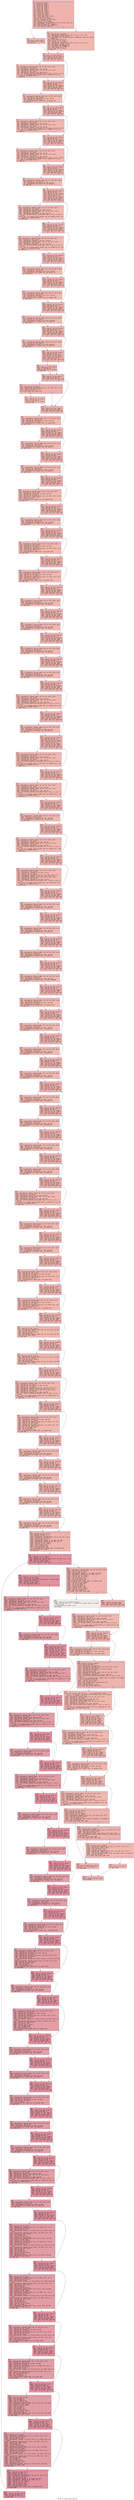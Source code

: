digraph "CFG for 'avi_update_header' function" {
	label="CFG for 'avi_update_header' function";

	Node0x6000005bada0 [shape=record,color="#3d50c3ff", style=filled, fillcolor="#d6524470" fontname="Courier",label="{1:\l|  %2 = alloca i32, align 4\l  %3 = alloca ptr, align 8\l  %4 = alloca i32, align 4\l  %5 = alloca i32, align 4\l  %6 = alloca i32, align 4\l  %7 = alloca i32, align 4\l  %8 = alloca i32, align 4\l  %9 = alloca i32, align 4\l  %10 = alloca i32, align 4\l  %11 = alloca i32, align 4\l  %12 = alloca i32, align 4\l  %13 = alloca i32, align 4\l  %14 = alloca [2048 x i8], align 1\l  %15 = alloca i64, align 8\l  store ptr %0, ptr %3, align 8\l  store i32 -16781309, ptr %10, align 4\l  store i32 1, ptr %6, align 4\l  %16 = load ptr, ptr %3, align 8\l  %17 = getelementptr inbounds %struct.avi_t, ptr %16, i32 0, i32 4\l  %18 = load double, ptr %17, align 8\l  %19 = fcmp olt double %18, 1.000000e-03\l  br i1 %19, label %20, label %21\l|{<s0>T|<s1>F}}"];
	Node0x6000005bada0:s0 -> Node0x6000005badf0[tooltip="1 -> 20\nProbability 50.00%" ];
	Node0x6000005bada0:s1 -> Node0x6000005bae40[tooltip="1 -> 21\nProbability 50.00%" ];
	Node0x6000005badf0 [shape=record,color="#3d50c3ff", style=filled, fillcolor="#dc5d4a70" fontname="Courier",label="{20:\l|  store i32 0, ptr %8, align 4\l  store i32 0, ptr %7, align 4\l  br label %33\l}"];
	Node0x6000005badf0 -> Node0x6000005bae90[tooltip="20 -> 33\nProbability 100.00%" ];
	Node0x6000005bae40 [shape=record,color="#3d50c3ff", style=filled, fillcolor="#dc5d4a70" fontname="Courier",label="{21:\l|  %22 = load ptr, ptr %3, align 8\l  %23 = getelementptr inbounds %struct.avi_t, ptr %22, i32 0, i32 4\l  %24 = load double, ptr %23, align 8\l  %25 = call double @llvm.fmuladd.f64(double 1.000000e+06, double %24, double\l... 5.000000e-01)\l  %26 = fptosi double %25 to i32\l  store i32 %26, ptr %8, align 4\l  %27 = load ptr, ptr %3, align 8\l  %28 = getelementptr inbounds %struct.avi_t, ptr %27, i32 0, i32 4\l  %29 = load double, ptr %28, align 8\l  %30 = fdiv double 1.000000e+06, %29\l  %31 = fadd double %30, 5.000000e-01\l  %32 = fptosi double %31 to i32\l  store i32 %32, ptr %7, align 4\l  br label %33\l}"];
	Node0x6000005bae40 -> Node0x6000005bae90[tooltip="21 -> 33\nProbability 100.00%" ];
	Node0x6000005bae90 [shape=record,color="#3d50c3ff", style=filled, fillcolor="#d6524470" fontname="Courier",label="{33:\l|  store i64 0, ptr %15, align 8\l  %34 = load i64, ptr %15, align 8\l  %35 = icmp sle i64 %34, 2044\l  br i1 %35, label %36, label %45\l|{<s0>T|<s1>F}}"];
	Node0x6000005bae90:s0 -> Node0x6000005baee0[tooltip="33 -> 36\nProbability 50.00%" ];
	Node0x6000005bae90:s1 -> Node0x6000005baf30[tooltip="33 -> 45\nProbability 50.00%" ];
	Node0x6000005baee0 [shape=record,color="#3d50c3ff", style=filled, fillcolor="#dc5d4a70" fontname="Courier",label="{36:\l|  %37 = getelementptr inbounds [2048 x i8], ptr %14, i64 0, i64 0\l  %38 = load i64, ptr %15, align 8\l  %39 = getelementptr inbounds i8, ptr %37, i64 %38\l  %40 = getelementptr inbounds [2048 x i8], ptr %14, i64 0, i64 0\l  %41 = load i64, ptr %15, align 8\l  %42 = getelementptr inbounds i8, ptr %40, i64 %41\l  %43 = call i64 @llvm.objectsize.i64.p0(ptr %42, i1 false, i1 true, i1 false)\l  %44 = call ptr @__memcpy_chk(ptr noundef %39, ptr noundef @.str.2, i64\l... noundef 4, i64 noundef %43) #9\l  br label %45\l}"];
	Node0x6000005baee0 -> Node0x6000005baf30[tooltip="36 -> 45\nProbability 100.00%" ];
	Node0x6000005baf30 [shape=record,color="#3d50c3ff", style=filled, fillcolor="#d6524470" fontname="Courier",label="{45:\l|  %46 = load i64, ptr %15, align 8\l  %47 = add nsw i64 %46, 4\l  store i64 %47, ptr %15, align 8\l  %48 = load i64, ptr %15, align 8\l  %49 = icmp sle i64 %48, 2044\l  br i1 %49, label %50, label %55\l|{<s0>T|<s1>F}}"];
	Node0x6000005baf30:s0 -> Node0x6000005baf80[tooltip="45 -> 50\nProbability 50.00%" ];
	Node0x6000005baf30:s1 -> Node0x6000005bafd0[tooltip="45 -> 55\nProbability 50.00%" ];
	Node0x6000005baf80 [shape=record,color="#3d50c3ff", style=filled, fillcolor="#dc5d4a70" fontname="Courier",label="{50:\l|  %51 = getelementptr inbounds [2048 x i8], ptr %14, i64 0, i64 0\l  %52 = load i64, ptr %15, align 8\l  %53 = getelementptr inbounds i8, ptr %51, i64 %52\l  %54 = load i32, ptr %10, align 4\l  call void @long2str(ptr noundef %53, i32 noundef %54)\l  br label %55\l}"];
	Node0x6000005baf80 -> Node0x6000005bafd0[tooltip="50 -> 55\nProbability 100.00%" ];
	Node0x6000005bafd0 [shape=record,color="#3d50c3ff", style=filled, fillcolor="#d6524470" fontname="Courier",label="{55:\l|  %56 = load i64, ptr %15, align 8\l  %57 = add nsw i64 %56, 4\l  store i64 %57, ptr %15, align 8\l  %58 = load i64, ptr %15, align 8\l  %59 = icmp sle i64 %58, 2044\l  br i1 %59, label %60, label %69\l|{<s0>T|<s1>F}}"];
	Node0x6000005bafd0:s0 -> Node0x6000005bb020[tooltip="55 -> 60\nProbability 50.00%" ];
	Node0x6000005bafd0:s1 -> Node0x6000005bb070[tooltip="55 -> 69\nProbability 50.00%" ];
	Node0x6000005bb020 [shape=record,color="#3d50c3ff", style=filled, fillcolor="#dc5d4a70" fontname="Courier",label="{60:\l|  %61 = getelementptr inbounds [2048 x i8], ptr %14, i64 0, i64 0\l  %62 = load i64, ptr %15, align 8\l  %63 = getelementptr inbounds i8, ptr %61, i64 %62\l  %64 = getelementptr inbounds [2048 x i8], ptr %14, i64 0, i64 0\l  %65 = load i64, ptr %15, align 8\l  %66 = getelementptr inbounds i8, ptr %64, i64 %65\l  %67 = call i64 @llvm.objectsize.i64.p0(ptr %66, i1 false, i1 true, i1 false)\l  %68 = call ptr @__memcpy_chk(ptr noundef %63, ptr noundef @.str.3, i64\l... noundef 4, i64 noundef %67) #9\l  br label %69\l}"];
	Node0x6000005bb020 -> Node0x6000005bb070[tooltip="60 -> 69\nProbability 100.00%" ];
	Node0x6000005bb070 [shape=record,color="#3d50c3ff", style=filled, fillcolor="#d6524470" fontname="Courier",label="{69:\l|  %70 = load i64, ptr %15, align 8\l  %71 = add nsw i64 %70, 4\l  store i64 %71, ptr %15, align 8\l  %72 = load i64, ptr %15, align 8\l  %73 = icmp sle i64 %72, 2044\l  br i1 %73, label %74, label %83\l|{<s0>T|<s1>F}}"];
	Node0x6000005bb070:s0 -> Node0x6000005bb0c0[tooltip="69 -> 74\nProbability 50.00%" ];
	Node0x6000005bb070:s1 -> Node0x6000005bb110[tooltip="69 -> 83\nProbability 50.00%" ];
	Node0x6000005bb0c0 [shape=record,color="#3d50c3ff", style=filled, fillcolor="#dc5d4a70" fontname="Courier",label="{74:\l|  %75 = getelementptr inbounds [2048 x i8], ptr %14, i64 0, i64 0\l  %76 = load i64, ptr %15, align 8\l  %77 = getelementptr inbounds i8, ptr %75, i64 %76\l  %78 = getelementptr inbounds [2048 x i8], ptr %14, i64 0, i64 0\l  %79 = load i64, ptr %15, align 8\l  %80 = getelementptr inbounds i8, ptr %78, i64 %79\l  %81 = call i64 @llvm.objectsize.i64.p0(ptr %80, i1 false, i1 true, i1 false)\l  %82 = call ptr @__memcpy_chk(ptr noundef %77, ptr noundef @.str.4, i64\l... noundef 4, i64 noundef %81) #9\l  br label %83\l}"];
	Node0x6000005bb0c0 -> Node0x6000005bb110[tooltip="74 -> 83\nProbability 100.00%" ];
	Node0x6000005bb110 [shape=record,color="#3d50c3ff", style=filled, fillcolor="#d6524470" fontname="Courier",label="{83:\l|  %84 = load i64, ptr %15, align 8\l  %85 = add nsw i64 %84, 4\l  store i64 %85, ptr %15, align 8\l  %86 = load i64, ptr %15, align 8\l  %87 = icmp sle i64 %86, 2044\l  br i1 %87, label %88, label %92\l|{<s0>T|<s1>F}}"];
	Node0x6000005bb110:s0 -> Node0x6000005bb160[tooltip="83 -> 88\nProbability 50.00%" ];
	Node0x6000005bb110:s1 -> Node0x6000005bb1b0[tooltip="83 -> 92\nProbability 50.00%" ];
	Node0x6000005bb160 [shape=record,color="#3d50c3ff", style=filled, fillcolor="#dc5d4a70" fontname="Courier",label="{88:\l|  %89 = getelementptr inbounds [2048 x i8], ptr %14, i64 0, i64 0\l  %90 = load i64, ptr %15, align 8\l  %91 = getelementptr inbounds i8, ptr %89, i64 %90\l  call void @long2str(ptr noundef %91, i32 noundef 0)\l  br label %92\l}"];
	Node0x6000005bb160 -> Node0x6000005bb1b0[tooltip="88 -> 92\nProbability 100.00%" ];
	Node0x6000005bb1b0 [shape=record,color="#3d50c3ff", style=filled, fillcolor="#d6524470" fontname="Courier",label="{92:\l|  %93 = load i64, ptr %15, align 8\l  %94 = add nsw i64 %93, 4\l  store i64 %94, ptr %15, align 8\l  %95 = load i64, ptr %15, align 8\l  %96 = trunc i64 %95 to i32\l  store i32 %96, ptr %11, align 4\l  %97 = load i64, ptr %15, align 8\l  %98 = icmp sle i64 %97, 2044\l  br i1 %98, label %99, label %108\l|{<s0>T|<s1>F}}"];
	Node0x6000005bb1b0:s0 -> Node0x6000005bb200[tooltip="92 -> 99\nProbability 50.00%" ];
	Node0x6000005bb1b0:s1 -> Node0x6000005bb250[tooltip="92 -> 108\nProbability 50.00%" ];
	Node0x6000005bb200 [shape=record,color="#3d50c3ff", style=filled, fillcolor="#dc5d4a70" fontname="Courier",label="{99:\l|  %100 = getelementptr inbounds [2048 x i8], ptr %14, i64 0, i64 0\l  %101 = load i64, ptr %15, align 8\l  %102 = getelementptr inbounds i8, ptr %100, i64 %101\l  %103 = getelementptr inbounds [2048 x i8], ptr %14, i64 0, i64 0\l  %104 = load i64, ptr %15, align 8\l  %105 = getelementptr inbounds i8, ptr %103, i64 %104\l  %106 = call i64 @llvm.objectsize.i64.p0(ptr %105, i1 false, i1 true, i1\l... false)\l  %107 = call ptr @__memcpy_chk(ptr noundef %102, ptr noundef @.str.5, i64\l... noundef 4, i64 noundef %106) #9\l  br label %108\l}"];
	Node0x6000005bb200 -> Node0x6000005bb250[tooltip="99 -> 108\nProbability 100.00%" ];
	Node0x6000005bb250 [shape=record,color="#3d50c3ff", style=filled, fillcolor="#d6524470" fontname="Courier",label="{108:\l|  %109 = load i64, ptr %15, align 8\l  %110 = add nsw i64 %109, 4\l  store i64 %110, ptr %15, align 8\l  %111 = load i64, ptr %15, align 8\l  %112 = icmp sle i64 %111, 2044\l  br i1 %112, label %113, label %122\l|{<s0>T|<s1>F}}"];
	Node0x6000005bb250:s0 -> Node0x6000005bb2a0[tooltip="108 -> 113\nProbability 50.00%" ];
	Node0x6000005bb250:s1 -> Node0x6000005bb2f0[tooltip="108 -> 122\nProbability 50.00%" ];
	Node0x6000005bb2a0 [shape=record,color="#3d50c3ff", style=filled, fillcolor="#dc5d4a70" fontname="Courier",label="{113:\l|  %114 = getelementptr inbounds [2048 x i8], ptr %14, i64 0, i64 0\l  %115 = load i64, ptr %15, align 8\l  %116 = getelementptr inbounds i8, ptr %114, i64 %115\l  %117 = getelementptr inbounds [2048 x i8], ptr %14, i64 0, i64 0\l  %118 = load i64, ptr %15, align 8\l  %119 = getelementptr inbounds i8, ptr %117, i64 %118\l  %120 = call i64 @llvm.objectsize.i64.p0(ptr %119, i1 false, i1 true, i1\l... false)\l  %121 = call ptr @__memcpy_chk(ptr noundef %116, ptr noundef @.str.6, i64\l... noundef 4, i64 noundef %120) #9\l  br label %122\l}"];
	Node0x6000005bb2a0 -> Node0x6000005bb2f0[tooltip="113 -> 122\nProbability 100.00%" ];
	Node0x6000005bb2f0 [shape=record,color="#3d50c3ff", style=filled, fillcolor="#d6524470" fontname="Courier",label="{122:\l|  %123 = load i64, ptr %15, align 8\l  %124 = add nsw i64 %123, 4\l  store i64 %124, ptr %15, align 8\l  %125 = load i64, ptr %15, align 8\l  %126 = icmp sle i64 %125, 2044\l  br i1 %126, label %127, label %131\l|{<s0>T|<s1>F}}"];
	Node0x6000005bb2f0:s0 -> Node0x6000005bb340[tooltip="122 -> 127\nProbability 50.00%" ];
	Node0x6000005bb2f0:s1 -> Node0x6000005bb390[tooltip="122 -> 131\nProbability 50.00%" ];
	Node0x6000005bb340 [shape=record,color="#3d50c3ff", style=filled, fillcolor="#dc5d4a70" fontname="Courier",label="{127:\l|  %128 = getelementptr inbounds [2048 x i8], ptr %14, i64 0, i64 0\l  %129 = load i64, ptr %15, align 8\l  %130 = getelementptr inbounds i8, ptr %128, i64 %129\l  call void @long2str(ptr noundef %130, i32 noundef 56)\l  br label %131\l}"];
	Node0x6000005bb340 -> Node0x6000005bb390[tooltip="127 -> 131\nProbability 100.00%" ];
	Node0x6000005bb390 [shape=record,color="#3d50c3ff", style=filled, fillcolor="#d6524470" fontname="Courier",label="{131:\l|  %132 = load i64, ptr %15, align 8\l  %133 = add nsw i64 %132, 4\l  store i64 %133, ptr %15, align 8\l  %134 = load i64, ptr %15, align 8\l  %135 = icmp sle i64 %134, 2044\l  br i1 %135, label %136, label %141\l|{<s0>T|<s1>F}}"];
	Node0x6000005bb390:s0 -> Node0x6000005bb3e0[tooltip="131 -> 136\nProbability 50.00%" ];
	Node0x6000005bb390:s1 -> Node0x6000005bb430[tooltip="131 -> 141\nProbability 50.00%" ];
	Node0x6000005bb3e0 [shape=record,color="#3d50c3ff", style=filled, fillcolor="#dc5d4a70" fontname="Courier",label="{136:\l|  %137 = getelementptr inbounds [2048 x i8], ptr %14, i64 0, i64 0\l  %138 = load i64, ptr %15, align 8\l  %139 = getelementptr inbounds i8, ptr %137, i64 %138\l  %140 = load i32, ptr %7, align 4\l  call void @long2str(ptr noundef %139, i32 noundef %140)\l  br label %141\l}"];
	Node0x6000005bb3e0 -> Node0x6000005bb430[tooltip="136 -> 141\nProbability 100.00%" ];
	Node0x6000005bb430 [shape=record,color="#3d50c3ff", style=filled, fillcolor="#d6524470" fontname="Courier",label="{141:\l|  %142 = load i64, ptr %15, align 8\l  %143 = add nsw i64 %142, 4\l  store i64 %143, ptr %15, align 8\l  %144 = load i64, ptr %15, align 8\l  %145 = icmp sle i64 %144, 2044\l  br i1 %145, label %146, label %150\l|{<s0>T|<s1>F}}"];
	Node0x6000005bb430:s0 -> Node0x6000005bb480[tooltip="141 -> 146\nProbability 50.00%" ];
	Node0x6000005bb430:s1 -> Node0x6000005bb4d0[tooltip="141 -> 150\nProbability 50.00%" ];
	Node0x6000005bb480 [shape=record,color="#3d50c3ff", style=filled, fillcolor="#dc5d4a70" fontname="Courier",label="{146:\l|  %147 = getelementptr inbounds [2048 x i8], ptr %14, i64 0, i64 0\l  %148 = load i64, ptr %15, align 8\l  %149 = getelementptr inbounds i8, ptr %147, i64 %148\l  call void @long2str(ptr noundef %149, i32 noundef 0)\l  br label %150\l}"];
	Node0x6000005bb480 -> Node0x6000005bb4d0[tooltip="146 -> 150\nProbability 100.00%" ];
	Node0x6000005bb4d0 [shape=record,color="#3d50c3ff", style=filled, fillcolor="#d6524470" fontname="Courier",label="{150:\l|  %151 = load i64, ptr %15, align 8\l  %152 = add nsw i64 %151, 4\l  store i64 %152, ptr %15, align 8\l  %153 = load i64, ptr %15, align 8\l  %154 = icmp sle i64 %153, 2044\l  br i1 %154, label %155, label %159\l|{<s0>T|<s1>F}}"];
	Node0x6000005bb4d0:s0 -> Node0x6000005bb520[tooltip="150 -> 155\nProbability 50.00%" ];
	Node0x6000005bb4d0:s1 -> Node0x6000005bb570[tooltip="150 -> 159\nProbability 50.00%" ];
	Node0x6000005bb520 [shape=record,color="#3d50c3ff", style=filled, fillcolor="#dc5d4a70" fontname="Courier",label="{155:\l|  %156 = getelementptr inbounds [2048 x i8], ptr %14, i64 0, i64 0\l  %157 = load i64, ptr %15, align 8\l  %158 = getelementptr inbounds i8, ptr %156, i64 %157\l  call void @long2str(ptr noundef %158, i32 noundef 0)\l  br label %159\l}"];
	Node0x6000005bb520 -> Node0x6000005bb570[tooltip="155 -> 159\nProbability 100.00%" ];
	Node0x6000005bb570 [shape=record,color="#3d50c3ff", style=filled, fillcolor="#d6524470" fontname="Courier",label="{159:\l|  %160 = load i64, ptr %15, align 8\l  %161 = add nsw i64 %160, 4\l  store i64 %161, ptr %15, align 8\l  store i32 256, ptr %9, align 4\l  %162 = load i32, ptr %6, align 4\l  %163 = icmp ne i32 %162, 0\l  br i1 %163, label %164, label %167\l|{<s0>T|<s1>F}}"];
	Node0x6000005bb570:s0 -> Node0x6000005bb5c0[tooltip="159 -> 164\nProbability 62.50%" ];
	Node0x6000005bb570:s1 -> Node0x6000005bb610[tooltip="159 -> 167\nProbability 37.50%" ];
	Node0x6000005bb5c0 [shape=record,color="#3d50c3ff", style=filled, fillcolor="#d8564670" fontname="Courier",label="{164:\l|  %165 = load i32, ptr %9, align 4\l  %166 = or i32 %165, 16\l  store i32 %166, ptr %9, align 4\l  br label %167\l}"];
	Node0x6000005bb5c0 -> Node0x6000005bb610[tooltip="164 -> 167\nProbability 100.00%" ];
	Node0x6000005bb610 [shape=record,color="#3d50c3ff", style=filled, fillcolor="#d6524470" fontname="Courier",label="{167:\l|  %168 = load i32, ptr %6, align 4\l  %169 = icmp ne i32 %168, 0\l  br i1 %169, label %170, label %178\l|{<s0>T|<s1>F}}"];
	Node0x6000005bb610:s0 -> Node0x6000005bb660[tooltip="167 -> 170\nProbability 62.50%" ];
	Node0x6000005bb610:s1 -> Node0x6000005bb700[tooltip="167 -> 178\nProbability 37.50%" ];
	Node0x6000005bb660 [shape=record,color="#3d50c3ff", style=filled, fillcolor="#d8564670" fontname="Courier",label="{170:\l|  %171 = load ptr, ptr %3, align 8\l  %172 = getelementptr inbounds %struct.avi_t, ptr %171, i32 0, i32 22\l  %173 = load i32, ptr %172, align 8\l  %174 = icmp ne i32 %173, 0\l  br i1 %174, label %175, label %178\l|{<s0>T|<s1>F}}"];
	Node0x6000005bb660:s0 -> Node0x6000005bb6b0[tooltip="170 -> 175\nProbability 62.50%" ];
	Node0x6000005bb660:s1 -> Node0x6000005bb700[tooltip="170 -> 178\nProbability 37.50%" ];
	Node0x6000005bb6b0 [shape=record,color="#3d50c3ff", style=filled, fillcolor="#de614d70" fontname="Courier",label="{175:\l|  %176 = load i32, ptr %9, align 4\l  %177 = or i32 %176, 32\l  store i32 %177, ptr %9, align 4\l  br label %178\l}"];
	Node0x6000005bb6b0 -> Node0x6000005bb700[tooltip="175 -> 178\nProbability 100.00%" ];
	Node0x6000005bb700 [shape=record,color="#3d50c3ff", style=filled, fillcolor="#d6524470" fontname="Courier",label="{178:\l|  %179 = load i64, ptr %15, align 8\l  %180 = icmp sle i64 %179, 2044\l  br i1 %180, label %181, label %186\l|{<s0>T|<s1>F}}"];
	Node0x6000005bb700:s0 -> Node0x6000005bb750[tooltip="178 -> 181\nProbability 50.00%" ];
	Node0x6000005bb700:s1 -> Node0x6000005bb7a0[tooltip="178 -> 186\nProbability 50.00%" ];
	Node0x6000005bb750 [shape=record,color="#3d50c3ff", style=filled, fillcolor="#dc5d4a70" fontname="Courier",label="{181:\l|  %182 = getelementptr inbounds [2048 x i8], ptr %14, i64 0, i64 0\l  %183 = load i64, ptr %15, align 8\l  %184 = getelementptr inbounds i8, ptr %182, i64 %183\l  %185 = load i32, ptr %9, align 4\l  call void @long2str(ptr noundef %184, i32 noundef %185)\l  br label %186\l}"];
	Node0x6000005bb750 -> Node0x6000005bb7a0[tooltip="181 -> 186\nProbability 100.00%" ];
	Node0x6000005bb7a0 [shape=record,color="#3d50c3ff", style=filled, fillcolor="#d6524470" fontname="Courier",label="{186:\l|  %187 = load i64, ptr %15, align 8\l  %188 = add nsw i64 %187, 4\l  store i64 %188, ptr %15, align 8\l  %189 = load i64, ptr %15, align 8\l  %190 = icmp sle i64 %189, 2044\l  br i1 %190, label %191, label %195\l|{<s0>T|<s1>F}}"];
	Node0x6000005bb7a0:s0 -> Node0x6000005bb7f0[tooltip="186 -> 191\nProbability 50.00%" ];
	Node0x6000005bb7a0:s1 -> Node0x6000005bb840[tooltip="186 -> 195\nProbability 50.00%" ];
	Node0x6000005bb7f0 [shape=record,color="#3d50c3ff", style=filled, fillcolor="#dc5d4a70" fontname="Courier",label="{191:\l|  %192 = getelementptr inbounds [2048 x i8], ptr %14, i64 0, i64 0\l  %193 = load i64, ptr %15, align 8\l  %194 = getelementptr inbounds i8, ptr %192, i64 %193\l  call void @long2str(ptr noundef %194, i32 noundef 0)\l  br label %195\l}"];
	Node0x6000005bb7f0 -> Node0x6000005bb840[tooltip="191 -> 195\nProbability 100.00%" ];
	Node0x6000005bb840 [shape=record,color="#3d50c3ff", style=filled, fillcolor="#d6524470" fontname="Courier",label="{195:\l|  %196 = load i64, ptr %15, align 8\l  %197 = add nsw i64 %196, 4\l  store i64 %197, ptr %15, align 8\l  %198 = load i64, ptr %15, align 8\l  %199 = icmp sle i64 %198, 2044\l  br i1 %199, label %200, label %204\l|{<s0>T|<s1>F}}"];
	Node0x6000005bb840:s0 -> Node0x6000005bb890[tooltip="195 -> 200\nProbability 50.00%" ];
	Node0x6000005bb840:s1 -> Node0x6000005bb8e0[tooltip="195 -> 204\nProbability 50.00%" ];
	Node0x6000005bb890 [shape=record,color="#3d50c3ff", style=filled, fillcolor="#dc5d4a70" fontname="Courier",label="{200:\l|  %201 = getelementptr inbounds [2048 x i8], ptr %14, i64 0, i64 0\l  %202 = load i64, ptr %15, align 8\l  %203 = getelementptr inbounds i8, ptr %201, i64 %202\l  call void @long2str(ptr noundef %203, i32 noundef 0)\l  br label %204\l}"];
	Node0x6000005bb890 -> Node0x6000005bb8e0[tooltip="200 -> 204\nProbability 100.00%" ];
	Node0x6000005bb8e0 [shape=record,color="#3d50c3ff", style=filled, fillcolor="#d6524470" fontname="Courier",label="{204:\l|  %205 = load i64, ptr %15, align 8\l  %206 = add nsw i64 %205, 4\l  store i64 %206, ptr %15, align 8\l  %207 = load i64, ptr %15, align 8\l  %208 = icmp sle i64 %207, 2044\l  br i1 %208, label %209, label %217\l|{<s0>T|<s1>F}}"];
	Node0x6000005bb8e0:s0 -> Node0x6000005bb930[tooltip="204 -> 209\nProbability 50.00%" ];
	Node0x6000005bb8e0:s1 -> Node0x6000005bb980[tooltip="204 -> 217\nProbability 50.00%" ];
	Node0x6000005bb930 [shape=record,color="#3d50c3ff", style=filled, fillcolor="#dc5d4a70" fontname="Courier",label="{209:\l|  %210 = getelementptr inbounds [2048 x i8], ptr %14, i64 0, i64 0\l  %211 = load i64, ptr %15, align 8\l  %212 = getelementptr inbounds i8, ptr %210, i64 %211\l  %213 = load ptr, ptr %3, align 8\l  %214 = getelementptr inbounds %struct.avi_t, ptr %213, i32 0, i32 24\l  %215 = load i32, ptr %214, align 8\l  %216 = add nsw i32 %215, 1\l  call void @long2str(ptr noundef %212, i32 noundef %216)\l  br label %217\l}"];
	Node0x6000005bb930 -> Node0x6000005bb980[tooltip="209 -> 217\nProbability 100.00%" ];
	Node0x6000005bb980 [shape=record,color="#3d50c3ff", style=filled, fillcolor="#d6524470" fontname="Courier",label="{217:\l|  %218 = load i64, ptr %15, align 8\l  %219 = add nsw i64 %218, 4\l  store i64 %219, ptr %15, align 8\l  %220 = load i64, ptr %15, align 8\l  %221 = icmp sle i64 %220, 2044\l  br i1 %221, label %222, label %226\l|{<s0>T|<s1>F}}"];
	Node0x6000005bb980:s0 -> Node0x6000005bb9d0[tooltip="217 -> 222\nProbability 50.00%" ];
	Node0x6000005bb980:s1 -> Node0x6000005bba20[tooltip="217 -> 226\nProbability 50.00%" ];
	Node0x6000005bb9d0 [shape=record,color="#3d50c3ff", style=filled, fillcolor="#dc5d4a70" fontname="Courier",label="{222:\l|  %223 = getelementptr inbounds [2048 x i8], ptr %14, i64 0, i64 0\l  %224 = load i64, ptr %15, align 8\l  %225 = getelementptr inbounds i8, ptr %223, i64 %224\l  call void @long2str(ptr noundef %225, i32 noundef 0)\l  br label %226\l}"];
	Node0x6000005bb9d0 -> Node0x6000005bba20[tooltip="222 -> 226\nProbability 100.00%" ];
	Node0x6000005bba20 [shape=record,color="#3d50c3ff", style=filled, fillcolor="#d6524470" fontname="Courier",label="{226:\l|  %227 = load i64, ptr %15, align 8\l  %228 = add nsw i64 %227, 4\l  store i64 %228, ptr %15, align 8\l  %229 = load i64, ptr %15, align 8\l  %230 = icmp sle i64 %229, 2044\l  br i1 %230, label %231, label %239\l|{<s0>T|<s1>F}}"];
	Node0x6000005bba20:s0 -> Node0x6000005bba70[tooltip="226 -> 231\nProbability 50.00%" ];
	Node0x6000005bba20:s1 -> Node0x6000005bbac0[tooltip="226 -> 239\nProbability 50.00%" ];
	Node0x6000005bba70 [shape=record,color="#3d50c3ff", style=filled, fillcolor="#dc5d4a70" fontname="Courier",label="{231:\l|  %232 = getelementptr inbounds [2048 x i8], ptr %14, i64 0, i64 0\l  %233 = load i64, ptr %15, align 8\l  %234 = getelementptr inbounds i8, ptr %232, i64 %233\l  %235 = load ptr, ptr %3, align 8\l  %236 = getelementptr inbounds %struct.avi_t, ptr %235, i32 0, i32 2\l  %237 = load i64, ptr %236, align 8\l  %238 = trunc i64 %237 to i32\l  call void @long2str(ptr noundef %234, i32 noundef %238)\l  br label %239\l}"];
	Node0x6000005bba70 -> Node0x6000005bbac0[tooltip="231 -> 239\nProbability 100.00%" ];
	Node0x6000005bbac0 [shape=record,color="#3d50c3ff", style=filled, fillcolor="#d6524470" fontname="Courier",label="{239:\l|  %240 = load i64, ptr %15, align 8\l  %241 = add nsw i64 %240, 4\l  store i64 %241, ptr %15, align 8\l  %242 = load i64, ptr %15, align 8\l  %243 = icmp sle i64 %242, 2044\l  br i1 %243, label %244, label %252\l|{<s0>T|<s1>F}}"];
	Node0x6000005bbac0:s0 -> Node0x6000005bbb10[tooltip="239 -> 244\nProbability 50.00%" ];
	Node0x6000005bbac0:s1 -> Node0x6000005bbb60[tooltip="239 -> 252\nProbability 50.00%" ];
	Node0x6000005bbb10 [shape=record,color="#3d50c3ff", style=filled, fillcolor="#dc5d4a70" fontname="Courier",label="{244:\l|  %245 = getelementptr inbounds [2048 x i8], ptr %14, i64 0, i64 0\l  %246 = load i64, ptr %15, align 8\l  %247 = getelementptr inbounds i8, ptr %245, i64 %246\l  %248 = load ptr, ptr %3, align 8\l  %249 = getelementptr inbounds %struct.avi_t, ptr %248, i32 0, i32 3\l  %250 = load i64, ptr %249, align 8\l  %251 = trunc i64 %250 to i32\l  call void @long2str(ptr noundef %247, i32 noundef %251)\l  br label %252\l}"];
	Node0x6000005bbb10 -> Node0x6000005bbb60[tooltip="244 -> 252\nProbability 100.00%" ];
	Node0x6000005bbb60 [shape=record,color="#3d50c3ff", style=filled, fillcolor="#d6524470" fontname="Courier",label="{252:\l|  %253 = load i64, ptr %15, align 8\l  %254 = add nsw i64 %253, 4\l  store i64 %254, ptr %15, align 8\l  %255 = load i64, ptr %15, align 8\l  %256 = icmp sle i64 %255, 2044\l  br i1 %256, label %257, label %261\l|{<s0>T|<s1>F}}"];
	Node0x6000005bbb60:s0 -> Node0x6000005bbbb0[tooltip="252 -> 257\nProbability 50.00%" ];
	Node0x6000005bbb60:s1 -> Node0x6000005bbc00[tooltip="252 -> 261\nProbability 50.00%" ];
	Node0x6000005bbbb0 [shape=record,color="#3d50c3ff", style=filled, fillcolor="#dc5d4a70" fontname="Courier",label="{257:\l|  %258 = getelementptr inbounds [2048 x i8], ptr %14, i64 0, i64 0\l  %259 = load i64, ptr %15, align 8\l  %260 = getelementptr inbounds i8, ptr %258, i64 %259\l  call void @long2str(ptr noundef %260, i32 noundef 0)\l  br label %261\l}"];
	Node0x6000005bbbb0 -> Node0x6000005bbc00[tooltip="257 -> 261\nProbability 100.00%" ];
	Node0x6000005bbc00 [shape=record,color="#3d50c3ff", style=filled, fillcolor="#d6524470" fontname="Courier",label="{261:\l|  %262 = load i64, ptr %15, align 8\l  %263 = add nsw i64 %262, 4\l  store i64 %263, ptr %15, align 8\l  %264 = load i64, ptr %15, align 8\l  %265 = icmp sle i64 %264, 2044\l  br i1 %265, label %266, label %270\l|{<s0>T|<s1>F}}"];
	Node0x6000005bbc00:s0 -> Node0x6000005bbc50[tooltip="261 -> 266\nProbability 50.00%" ];
	Node0x6000005bbc00:s1 -> Node0x6000005bbca0[tooltip="261 -> 270\nProbability 50.00%" ];
	Node0x6000005bbc50 [shape=record,color="#3d50c3ff", style=filled, fillcolor="#dc5d4a70" fontname="Courier",label="{266:\l|  %267 = getelementptr inbounds [2048 x i8], ptr %14, i64 0, i64 0\l  %268 = load i64, ptr %15, align 8\l  %269 = getelementptr inbounds i8, ptr %267, i64 %268\l  call void @long2str(ptr noundef %269, i32 noundef 0)\l  br label %270\l}"];
	Node0x6000005bbc50 -> Node0x6000005bbca0[tooltip="266 -> 270\nProbability 100.00%" ];
	Node0x6000005bbca0 [shape=record,color="#3d50c3ff", style=filled, fillcolor="#d6524470" fontname="Courier",label="{270:\l|  %271 = load i64, ptr %15, align 8\l  %272 = add nsw i64 %271, 4\l  store i64 %272, ptr %15, align 8\l  %273 = load i64, ptr %15, align 8\l  %274 = icmp sle i64 %273, 2044\l  br i1 %274, label %275, label %279\l|{<s0>T|<s1>F}}"];
	Node0x6000005bbca0:s0 -> Node0x6000005bbcf0[tooltip="270 -> 275\nProbability 50.00%" ];
	Node0x6000005bbca0:s1 -> Node0x6000005bbd40[tooltip="270 -> 279\nProbability 50.00%" ];
	Node0x6000005bbcf0 [shape=record,color="#3d50c3ff", style=filled, fillcolor="#dc5d4a70" fontname="Courier",label="{275:\l|  %276 = getelementptr inbounds [2048 x i8], ptr %14, i64 0, i64 0\l  %277 = load i64, ptr %15, align 8\l  %278 = getelementptr inbounds i8, ptr %276, i64 %277\l  call void @long2str(ptr noundef %278, i32 noundef 0)\l  br label %279\l}"];
	Node0x6000005bbcf0 -> Node0x6000005bbd40[tooltip="275 -> 279\nProbability 100.00%" ];
	Node0x6000005bbd40 [shape=record,color="#3d50c3ff", style=filled, fillcolor="#d6524470" fontname="Courier",label="{279:\l|  %280 = load i64, ptr %15, align 8\l  %281 = add nsw i64 %280, 4\l  store i64 %281, ptr %15, align 8\l  %282 = load i64, ptr %15, align 8\l  %283 = icmp sle i64 %282, 2044\l  br i1 %283, label %284, label %288\l|{<s0>T|<s1>F}}"];
	Node0x6000005bbd40:s0 -> Node0x6000005bbd90[tooltip="279 -> 284\nProbability 50.00%" ];
	Node0x6000005bbd40:s1 -> Node0x6000005bbde0[tooltip="279 -> 288\nProbability 50.00%" ];
	Node0x6000005bbd90 [shape=record,color="#3d50c3ff", style=filled, fillcolor="#dc5d4a70" fontname="Courier",label="{284:\l|  %285 = getelementptr inbounds [2048 x i8], ptr %14, i64 0, i64 0\l  %286 = load i64, ptr %15, align 8\l  %287 = getelementptr inbounds i8, ptr %285, i64 %286\l  call void @long2str(ptr noundef %287, i32 noundef 0)\l  br label %288\l}"];
	Node0x6000005bbd90 -> Node0x6000005bbde0[tooltip="284 -> 288\nProbability 100.00%" ];
	Node0x6000005bbde0 [shape=record,color="#3d50c3ff", style=filled, fillcolor="#d6524470" fontname="Courier",label="{288:\l|  %289 = load i64, ptr %15, align 8\l  %290 = add nsw i64 %289, 4\l  store i64 %290, ptr %15, align 8\l  %291 = load i64, ptr %15, align 8\l  %292 = icmp sle i64 %291, 2044\l  br i1 %292, label %293, label %302\l|{<s0>T|<s1>F}}"];
	Node0x6000005bbde0:s0 -> Node0x6000005bbe30[tooltip="288 -> 293\nProbability 50.00%" ];
	Node0x6000005bbde0:s1 -> Node0x6000005bbe80[tooltip="288 -> 302\nProbability 50.00%" ];
	Node0x6000005bbe30 [shape=record,color="#3d50c3ff", style=filled, fillcolor="#dc5d4a70" fontname="Courier",label="{293:\l|  %294 = getelementptr inbounds [2048 x i8], ptr %14, i64 0, i64 0\l  %295 = load i64, ptr %15, align 8\l  %296 = getelementptr inbounds i8, ptr %294, i64 %295\l  %297 = getelementptr inbounds [2048 x i8], ptr %14, i64 0, i64 0\l  %298 = load i64, ptr %15, align 8\l  %299 = getelementptr inbounds i8, ptr %297, i64 %298\l  %300 = call i64 @llvm.objectsize.i64.p0(ptr %299, i1 false, i1 true, i1\l... false)\l  %301 = call ptr @__memcpy_chk(ptr noundef %296, ptr noundef @.str.4, i64\l... noundef 4, i64 noundef %300) #9\l  br label %302\l}"];
	Node0x6000005bbe30 -> Node0x6000005bbe80[tooltip="293 -> 302\nProbability 100.00%" ];
	Node0x6000005bbe80 [shape=record,color="#3d50c3ff", style=filled, fillcolor="#d6524470" fontname="Courier",label="{302:\l|  %303 = load i64, ptr %15, align 8\l  %304 = add nsw i64 %303, 4\l  store i64 %304, ptr %15, align 8\l  %305 = load i64, ptr %15, align 8\l  %306 = icmp sle i64 %305, 2044\l  br i1 %306, label %307, label %311\l|{<s0>T|<s1>F}}"];
	Node0x6000005bbe80:s0 -> Node0x6000005bbed0[tooltip="302 -> 307\nProbability 50.00%" ];
	Node0x6000005bbe80:s1 -> Node0x6000005bbf20[tooltip="302 -> 311\nProbability 50.00%" ];
	Node0x6000005bbed0 [shape=record,color="#3d50c3ff", style=filled, fillcolor="#dc5d4a70" fontname="Courier",label="{307:\l|  %308 = getelementptr inbounds [2048 x i8], ptr %14, i64 0, i64 0\l  %309 = load i64, ptr %15, align 8\l  %310 = getelementptr inbounds i8, ptr %308, i64 %309\l  call void @long2str(ptr noundef %310, i32 noundef 0)\l  br label %311\l}"];
	Node0x6000005bbed0 -> Node0x6000005bbf20[tooltip="307 -> 311\nProbability 100.00%" ];
	Node0x6000005bbf20 [shape=record,color="#3d50c3ff", style=filled, fillcolor="#d6524470" fontname="Courier",label="{311:\l|  %312 = load i64, ptr %15, align 8\l  %313 = add nsw i64 %312, 4\l  store i64 %313, ptr %15, align 8\l  %314 = load i64, ptr %15, align 8\l  %315 = trunc i64 %314 to i32\l  store i32 %315, ptr %12, align 4\l  %316 = load i64, ptr %15, align 8\l  %317 = icmp sle i64 %316, 2044\l  br i1 %317, label %318, label %327\l|{<s0>T|<s1>F}}"];
	Node0x6000005bbf20:s0 -> Node0x6000005bbf70[tooltip="311 -> 318\nProbability 50.00%" ];
	Node0x6000005bbf20:s1 -> Node0x6000005bc000[tooltip="311 -> 327\nProbability 50.00%" ];
	Node0x6000005bbf70 [shape=record,color="#3d50c3ff", style=filled, fillcolor="#dc5d4a70" fontname="Courier",label="{318:\l|  %319 = getelementptr inbounds [2048 x i8], ptr %14, i64 0, i64 0\l  %320 = load i64, ptr %15, align 8\l  %321 = getelementptr inbounds i8, ptr %319, i64 %320\l  %322 = getelementptr inbounds [2048 x i8], ptr %14, i64 0, i64 0\l  %323 = load i64, ptr %15, align 8\l  %324 = getelementptr inbounds i8, ptr %322, i64 %323\l  %325 = call i64 @llvm.objectsize.i64.p0(ptr %324, i1 false, i1 true, i1\l... false)\l  %326 = call ptr @__memcpy_chk(ptr noundef %321, ptr noundef @.str.7, i64\l... noundef 4, i64 noundef %325) #9\l  br label %327\l}"];
	Node0x6000005bbf70 -> Node0x6000005bc000[tooltip="318 -> 327\nProbability 100.00%" ];
	Node0x6000005bc000 [shape=record,color="#3d50c3ff", style=filled, fillcolor="#d6524470" fontname="Courier",label="{327:\l|  %328 = load i64, ptr %15, align 8\l  %329 = add nsw i64 %328, 4\l  store i64 %329, ptr %15, align 8\l  %330 = load i64, ptr %15, align 8\l  %331 = icmp sle i64 %330, 2044\l  br i1 %331, label %332, label %341\l|{<s0>T|<s1>F}}"];
	Node0x6000005bc000:s0 -> Node0x6000005bc050[tooltip="327 -> 332\nProbability 50.00%" ];
	Node0x6000005bc000:s1 -> Node0x6000005bc0a0[tooltip="327 -> 341\nProbability 50.00%" ];
	Node0x6000005bc050 [shape=record,color="#3d50c3ff", style=filled, fillcolor="#dc5d4a70" fontname="Courier",label="{332:\l|  %333 = getelementptr inbounds [2048 x i8], ptr %14, i64 0, i64 0\l  %334 = load i64, ptr %15, align 8\l  %335 = getelementptr inbounds i8, ptr %333, i64 %334\l  %336 = getelementptr inbounds [2048 x i8], ptr %14, i64 0, i64 0\l  %337 = load i64, ptr %15, align 8\l  %338 = getelementptr inbounds i8, ptr %336, i64 %337\l  %339 = call i64 @llvm.objectsize.i64.p0(ptr %338, i1 false, i1 true, i1\l... false)\l  %340 = call ptr @__memcpy_chk(ptr noundef %335, ptr noundef @.str.8, i64\l... noundef 4, i64 noundef %339) #9\l  br label %341\l}"];
	Node0x6000005bc050 -> Node0x6000005bc0a0[tooltip="332 -> 341\nProbability 100.00%" ];
	Node0x6000005bc0a0 [shape=record,color="#3d50c3ff", style=filled, fillcolor="#d6524470" fontname="Courier",label="{341:\l|  %342 = load i64, ptr %15, align 8\l  %343 = add nsw i64 %342, 4\l  store i64 %343, ptr %15, align 8\l  %344 = load i64, ptr %15, align 8\l  %345 = icmp sle i64 %344, 2044\l  br i1 %345, label %346, label %350\l|{<s0>T|<s1>F}}"];
	Node0x6000005bc0a0:s0 -> Node0x6000005bc0f0[tooltip="341 -> 346\nProbability 50.00%" ];
	Node0x6000005bc0a0:s1 -> Node0x6000005bc140[tooltip="341 -> 350\nProbability 50.00%" ];
	Node0x6000005bc0f0 [shape=record,color="#3d50c3ff", style=filled, fillcolor="#dc5d4a70" fontname="Courier",label="{346:\l|  %347 = getelementptr inbounds [2048 x i8], ptr %14, i64 0, i64 0\l  %348 = load i64, ptr %15, align 8\l  %349 = getelementptr inbounds i8, ptr %347, i64 %348\l  call void @long2str(ptr noundef %349, i32 noundef 56)\l  br label %350\l}"];
	Node0x6000005bc0f0 -> Node0x6000005bc140[tooltip="346 -> 350\nProbability 100.00%" ];
	Node0x6000005bc140 [shape=record,color="#3d50c3ff", style=filled, fillcolor="#d6524470" fontname="Courier",label="{350:\l|  %351 = load i64, ptr %15, align 8\l  %352 = add nsw i64 %351, 4\l  store i64 %352, ptr %15, align 8\l  %353 = load i64, ptr %15, align 8\l  %354 = icmp sle i64 %353, 2044\l  br i1 %354, label %355, label %364\l|{<s0>T|<s1>F}}"];
	Node0x6000005bc140:s0 -> Node0x6000005bc190[tooltip="350 -> 355\nProbability 50.00%" ];
	Node0x6000005bc140:s1 -> Node0x6000005bc1e0[tooltip="350 -> 364\nProbability 50.00%" ];
	Node0x6000005bc190 [shape=record,color="#3d50c3ff", style=filled, fillcolor="#dc5d4a70" fontname="Courier",label="{355:\l|  %356 = getelementptr inbounds [2048 x i8], ptr %14, i64 0, i64 0\l  %357 = load i64, ptr %15, align 8\l  %358 = getelementptr inbounds i8, ptr %356, i64 %357\l  %359 = getelementptr inbounds [2048 x i8], ptr %14, i64 0, i64 0\l  %360 = load i64, ptr %15, align 8\l  %361 = getelementptr inbounds i8, ptr %359, i64 %360\l  %362 = call i64 @llvm.objectsize.i64.p0(ptr %361, i1 false, i1 true, i1\l... false)\l  %363 = call ptr @__memcpy_chk(ptr noundef %358, ptr noundef @.str.9, i64\l... noundef 4, i64 noundef %362) #9\l  br label %364\l}"];
	Node0x6000005bc190 -> Node0x6000005bc1e0[tooltip="355 -> 364\nProbability 100.00%" ];
	Node0x6000005bc1e0 [shape=record,color="#3d50c3ff", style=filled, fillcolor="#d6524470" fontname="Courier",label="{364:\l|  %365 = load i64, ptr %15, align 8\l  %366 = add nsw i64 %365, 4\l  store i64 %366, ptr %15, align 8\l  %367 = load i64, ptr %15, align 8\l  %368 = icmp sle i64 %367, 2044\l  br i1 %368, label %369, label %381\l|{<s0>T|<s1>F}}"];
	Node0x6000005bc1e0:s0 -> Node0x6000005bc230[tooltip="364 -> 369\nProbability 50.00%" ];
	Node0x6000005bc1e0:s1 -> Node0x6000005bc280[tooltip="364 -> 381\nProbability 50.00%" ];
	Node0x6000005bc230 [shape=record,color="#3d50c3ff", style=filled, fillcolor="#dc5d4a70" fontname="Courier",label="{369:\l|  %370 = getelementptr inbounds [2048 x i8], ptr %14, i64 0, i64 0\l  %371 = load i64, ptr %15, align 8\l  %372 = getelementptr inbounds i8, ptr %370, i64 %371\l  %373 = load ptr, ptr %3, align 8\l  %374 = getelementptr inbounds %struct.avi_t, ptr %373, i32 0, i32 5\l  %375 = getelementptr inbounds [8 x i8], ptr %374, i64 0, i64 0\l  %376 = getelementptr inbounds [2048 x i8], ptr %14, i64 0, i64 0\l  %377 = load i64, ptr %15, align 8\l  %378 = getelementptr inbounds i8, ptr %376, i64 %377\l  %379 = call i64 @llvm.objectsize.i64.p0(ptr %378, i1 false, i1 true, i1\l... false)\l  %380 = call ptr @__memcpy_chk(ptr noundef %372, ptr noundef %375, i64\l... noundef 4, i64 noundef %379) #9\l  br label %381\l}"];
	Node0x6000005bc230 -> Node0x6000005bc280[tooltip="369 -> 381\nProbability 100.00%" ];
	Node0x6000005bc280 [shape=record,color="#3d50c3ff", style=filled, fillcolor="#d6524470" fontname="Courier",label="{381:\l|  %382 = load i64, ptr %15, align 8\l  %383 = add nsw i64 %382, 4\l  store i64 %383, ptr %15, align 8\l  %384 = load i64, ptr %15, align 8\l  %385 = icmp sle i64 %384, 2044\l  br i1 %385, label %386, label %390\l|{<s0>T|<s1>F}}"];
	Node0x6000005bc280:s0 -> Node0x6000005bc2d0[tooltip="381 -> 386\nProbability 50.00%" ];
	Node0x6000005bc280:s1 -> Node0x6000005bc320[tooltip="381 -> 390\nProbability 50.00%" ];
	Node0x6000005bc2d0 [shape=record,color="#3d50c3ff", style=filled, fillcolor="#dc5d4a70" fontname="Courier",label="{386:\l|  %387 = getelementptr inbounds [2048 x i8], ptr %14, i64 0, i64 0\l  %388 = load i64, ptr %15, align 8\l  %389 = getelementptr inbounds i8, ptr %387, i64 %388\l  call void @long2str(ptr noundef %389, i32 noundef 0)\l  br label %390\l}"];
	Node0x6000005bc2d0 -> Node0x6000005bc320[tooltip="386 -> 390\nProbability 100.00%" ];
	Node0x6000005bc320 [shape=record,color="#3d50c3ff", style=filled, fillcolor="#d6524470" fontname="Courier",label="{390:\l|  %391 = load i64, ptr %15, align 8\l  %392 = add nsw i64 %391, 4\l  store i64 %392, ptr %15, align 8\l  %393 = load i64, ptr %15, align 8\l  %394 = icmp sle i64 %393, 2044\l  br i1 %394, label %395, label %399\l|{<s0>T|<s1>F}}"];
	Node0x6000005bc320:s0 -> Node0x6000005bc370[tooltip="390 -> 395\nProbability 50.00%" ];
	Node0x6000005bc320:s1 -> Node0x6000005bc3c0[tooltip="390 -> 399\nProbability 50.00%" ];
	Node0x6000005bc370 [shape=record,color="#3d50c3ff", style=filled, fillcolor="#dc5d4a70" fontname="Courier",label="{395:\l|  %396 = getelementptr inbounds [2048 x i8], ptr %14, i64 0, i64 0\l  %397 = load i64, ptr %15, align 8\l  %398 = getelementptr inbounds i8, ptr %396, i64 %397\l  call void @long2str(ptr noundef %398, i32 noundef 0)\l  br label %399\l}"];
	Node0x6000005bc370 -> Node0x6000005bc3c0[tooltip="395 -> 399\nProbability 100.00%" ];
	Node0x6000005bc3c0 [shape=record,color="#3d50c3ff", style=filled, fillcolor="#d6524470" fontname="Courier",label="{399:\l|  %400 = load i64, ptr %15, align 8\l  %401 = add nsw i64 %400, 4\l  store i64 %401, ptr %15, align 8\l  %402 = load i64, ptr %15, align 8\l  %403 = icmp sle i64 %402, 2044\l  br i1 %403, label %404, label %408\l|{<s0>T|<s1>F}}"];
	Node0x6000005bc3c0:s0 -> Node0x6000005bc410[tooltip="399 -> 404\nProbability 50.00%" ];
	Node0x6000005bc3c0:s1 -> Node0x6000005bc460[tooltip="399 -> 408\nProbability 50.00%" ];
	Node0x6000005bc410 [shape=record,color="#3d50c3ff", style=filled, fillcolor="#dc5d4a70" fontname="Courier",label="{404:\l|  %405 = getelementptr inbounds [2048 x i8], ptr %14, i64 0, i64 0\l  %406 = load i64, ptr %15, align 8\l  %407 = getelementptr inbounds i8, ptr %405, i64 %406\l  call void @long2str(ptr noundef %407, i32 noundef 0)\l  br label %408\l}"];
	Node0x6000005bc410 -> Node0x6000005bc460[tooltip="404 -> 408\nProbability 100.00%" ];
	Node0x6000005bc460 [shape=record,color="#3d50c3ff", style=filled, fillcolor="#d6524470" fontname="Courier",label="{408:\l|  %409 = load i64, ptr %15, align 8\l  %410 = add nsw i64 %409, 4\l  store i64 %410, ptr %15, align 8\l  %411 = load i64, ptr %15, align 8\l  %412 = icmp sle i64 %411, 2044\l  br i1 %412, label %413, label %417\l|{<s0>T|<s1>F}}"];
	Node0x6000005bc460:s0 -> Node0x6000005bc4b0[tooltip="408 -> 413\nProbability 50.00%" ];
	Node0x6000005bc460:s1 -> Node0x6000005bc500[tooltip="408 -> 417\nProbability 50.00%" ];
	Node0x6000005bc4b0 [shape=record,color="#3d50c3ff", style=filled, fillcolor="#dc5d4a70" fontname="Courier",label="{413:\l|  %414 = getelementptr inbounds [2048 x i8], ptr %14, i64 0, i64 0\l  %415 = load i64, ptr %15, align 8\l  %416 = getelementptr inbounds i8, ptr %414, i64 %415\l  call void @long2str(ptr noundef %416, i32 noundef 1000000)\l  br label %417\l}"];
	Node0x6000005bc4b0 -> Node0x6000005bc500[tooltip="413 -> 417\nProbability 100.00%" ];
	Node0x6000005bc500 [shape=record,color="#3d50c3ff", style=filled, fillcolor="#d6524470" fontname="Courier",label="{417:\l|  %418 = load i64, ptr %15, align 8\l  %419 = add nsw i64 %418, 4\l  store i64 %419, ptr %15, align 8\l  %420 = load i64, ptr %15, align 8\l  %421 = icmp sle i64 %420, 2044\l  br i1 %421, label %422, label %427\l|{<s0>T|<s1>F}}"];
	Node0x6000005bc500:s0 -> Node0x6000005bc550[tooltip="417 -> 422\nProbability 50.00%" ];
	Node0x6000005bc500:s1 -> Node0x6000005bc5a0[tooltip="417 -> 427\nProbability 50.00%" ];
	Node0x6000005bc550 [shape=record,color="#3d50c3ff", style=filled, fillcolor="#dc5d4a70" fontname="Courier",label="{422:\l|  %423 = getelementptr inbounds [2048 x i8], ptr %14, i64 0, i64 0\l  %424 = load i64, ptr %15, align 8\l  %425 = getelementptr inbounds i8, ptr %423, i64 %424\l  %426 = load i32, ptr %8, align 4\l  call void @long2str(ptr noundef %425, i32 noundef %426)\l  br label %427\l}"];
	Node0x6000005bc550 -> Node0x6000005bc5a0[tooltip="422 -> 427\nProbability 100.00%" ];
	Node0x6000005bc5a0 [shape=record,color="#3d50c3ff", style=filled, fillcolor="#d6524470" fontname="Courier",label="{427:\l|  %428 = load i64, ptr %15, align 8\l  %429 = add nsw i64 %428, 4\l  store i64 %429, ptr %15, align 8\l  %430 = load i64, ptr %15, align 8\l  %431 = icmp sle i64 %430, 2044\l  br i1 %431, label %432, label %436\l|{<s0>T|<s1>F}}"];
	Node0x6000005bc5a0:s0 -> Node0x6000005bc5f0[tooltip="427 -> 432\nProbability 50.00%" ];
	Node0x6000005bc5a0:s1 -> Node0x6000005bc640[tooltip="427 -> 436\nProbability 50.00%" ];
	Node0x6000005bc5f0 [shape=record,color="#3d50c3ff", style=filled, fillcolor="#dc5d4a70" fontname="Courier",label="{432:\l|  %433 = getelementptr inbounds [2048 x i8], ptr %14, i64 0, i64 0\l  %434 = load i64, ptr %15, align 8\l  %435 = getelementptr inbounds i8, ptr %433, i64 %434\l  call void @long2str(ptr noundef %435, i32 noundef 0)\l  br label %436\l}"];
	Node0x6000005bc5f0 -> Node0x6000005bc640[tooltip="432 -> 436\nProbability 100.00%" ];
	Node0x6000005bc640 [shape=record,color="#3d50c3ff", style=filled, fillcolor="#d6524470" fontname="Courier",label="{436:\l|  %437 = load i64, ptr %15, align 8\l  %438 = add nsw i64 %437, 4\l  store i64 %438, ptr %15, align 8\l  %439 = load i64, ptr %15, align 8\l  %440 = icmp sle i64 %439, 2044\l  br i1 %440, label %441, label %445\l|{<s0>T|<s1>F}}"];
	Node0x6000005bc640:s0 -> Node0x6000005bc690[tooltip="436 -> 441\nProbability 50.00%" ];
	Node0x6000005bc640:s1 -> Node0x6000005bc6e0[tooltip="436 -> 445\nProbability 50.00%" ];
	Node0x6000005bc690 [shape=record,color="#3d50c3ff", style=filled, fillcolor="#dc5d4a70" fontname="Courier",label="{441:\l|  %442 = getelementptr inbounds [2048 x i8], ptr %14, i64 0, i64 0\l  %443 = load i64, ptr %15, align 8\l  %444 = getelementptr inbounds i8, ptr %442, i64 %443\l  call void @long2str(ptr noundef %444, i32 noundef 0)\l  br label %445\l}"];
	Node0x6000005bc690 -> Node0x6000005bc6e0[tooltip="441 -> 445\nProbability 100.00%" ];
	Node0x6000005bc6e0 [shape=record,color="#3d50c3ff", style=filled, fillcolor="#d6524470" fontname="Courier",label="{445:\l|  %446 = load i64, ptr %15, align 8\l  %447 = add nsw i64 %446, 4\l  store i64 %447, ptr %15, align 8\l  %448 = load i64, ptr %15, align 8\l  %449 = icmp sle i64 %448, 2044\l  br i1 %449, label %450, label %454\l|{<s0>T|<s1>F}}"];
	Node0x6000005bc6e0:s0 -> Node0x6000005bc730[tooltip="445 -> 450\nProbability 50.00%" ];
	Node0x6000005bc6e0:s1 -> Node0x6000005bc780[tooltip="445 -> 454\nProbability 50.00%" ];
	Node0x6000005bc730 [shape=record,color="#3d50c3ff", style=filled, fillcolor="#dc5d4a70" fontname="Courier",label="{450:\l|  %451 = getelementptr inbounds [2048 x i8], ptr %14, i64 0, i64 0\l  %452 = load i64, ptr %15, align 8\l  %453 = getelementptr inbounds i8, ptr %451, i64 %452\l  call void @long2str(ptr noundef %453, i32 noundef 0)\l  br label %454\l}"];
	Node0x6000005bc730 -> Node0x6000005bc780[tooltip="450 -> 454\nProbability 100.00%" ];
	Node0x6000005bc780 [shape=record,color="#3d50c3ff", style=filled, fillcolor="#d6524470" fontname="Courier",label="{454:\l|  %455 = load i64, ptr %15, align 8\l  %456 = add nsw i64 %455, 4\l  store i64 %456, ptr %15, align 8\l  %457 = load i64, ptr %15, align 8\l  %458 = icmp sle i64 %457, 2044\l  br i1 %458, label %459, label %463\l|{<s0>T|<s1>F}}"];
	Node0x6000005bc780:s0 -> Node0x6000005bc7d0[tooltip="454 -> 459\nProbability 50.00%" ];
	Node0x6000005bc780:s1 -> Node0x6000005bc820[tooltip="454 -> 463\nProbability 50.00%" ];
	Node0x6000005bc7d0 [shape=record,color="#3d50c3ff", style=filled, fillcolor="#dc5d4a70" fontname="Courier",label="{459:\l|  %460 = getelementptr inbounds [2048 x i8], ptr %14, i64 0, i64 0\l  %461 = load i64, ptr %15, align 8\l  %462 = getelementptr inbounds i8, ptr %460, i64 %461\l  call void @long2str(ptr noundef %462, i32 noundef -1)\l  br label %463\l}"];
	Node0x6000005bc7d0 -> Node0x6000005bc820[tooltip="459 -> 463\nProbability 100.00%" ];
	Node0x6000005bc820 [shape=record,color="#3d50c3ff", style=filled, fillcolor="#d6524470" fontname="Courier",label="{463:\l|  %464 = load i64, ptr %15, align 8\l  %465 = add nsw i64 %464, 4\l  store i64 %465, ptr %15, align 8\l  %466 = load i64, ptr %15, align 8\l  %467 = icmp sle i64 %466, 2044\l  br i1 %467, label %468, label %472\l|{<s0>T|<s1>F}}"];
	Node0x6000005bc820:s0 -> Node0x6000005bc870[tooltip="463 -> 468\nProbability 50.00%" ];
	Node0x6000005bc820:s1 -> Node0x6000005bc8c0[tooltip="463 -> 472\nProbability 50.00%" ];
	Node0x6000005bc870 [shape=record,color="#3d50c3ff", style=filled, fillcolor="#dc5d4a70" fontname="Courier",label="{468:\l|  %469 = getelementptr inbounds [2048 x i8], ptr %14, i64 0, i64 0\l  %470 = load i64, ptr %15, align 8\l  %471 = getelementptr inbounds i8, ptr %469, i64 %470\l  call void @long2str(ptr noundef %471, i32 noundef 0)\l  br label %472\l}"];
	Node0x6000005bc870 -> Node0x6000005bc8c0[tooltip="468 -> 472\nProbability 100.00%" ];
	Node0x6000005bc8c0 [shape=record,color="#3d50c3ff", style=filled, fillcolor="#d6524470" fontname="Courier",label="{472:\l|  %473 = load i64, ptr %15, align 8\l  %474 = add nsw i64 %473, 4\l  store i64 %474, ptr %15, align 8\l  %475 = load i64, ptr %15, align 8\l  %476 = icmp sle i64 %475, 2044\l  br i1 %476, label %477, label %481\l|{<s0>T|<s1>F}}"];
	Node0x6000005bc8c0:s0 -> Node0x6000005bc910[tooltip="472 -> 477\nProbability 50.00%" ];
	Node0x6000005bc8c0:s1 -> Node0x6000005bc960[tooltip="472 -> 481\nProbability 50.00%" ];
	Node0x6000005bc910 [shape=record,color="#3d50c3ff", style=filled, fillcolor="#dc5d4a70" fontname="Courier",label="{477:\l|  %478 = getelementptr inbounds [2048 x i8], ptr %14, i64 0, i64 0\l  %479 = load i64, ptr %15, align 8\l  %480 = getelementptr inbounds i8, ptr %478, i64 %479\l  call void @long2str(ptr noundef %480, i32 noundef 0)\l  br label %481\l}"];
	Node0x6000005bc910 -> Node0x6000005bc960[tooltip="477 -> 481\nProbability 100.00%" ];
	Node0x6000005bc960 [shape=record,color="#3d50c3ff", style=filled, fillcolor="#d6524470" fontname="Courier",label="{481:\l|  %482 = load i64, ptr %15, align 8\l  %483 = add nsw i64 %482, 4\l  store i64 %483, ptr %15, align 8\l  %484 = load i64, ptr %15, align 8\l  %485 = icmp sle i64 %484, 2044\l  br i1 %485, label %486, label %490\l|{<s0>T|<s1>F}}"];
	Node0x6000005bc960:s0 -> Node0x6000005bc9b0[tooltip="481 -> 486\nProbability 50.00%" ];
	Node0x6000005bc960:s1 -> Node0x6000005bca00[tooltip="481 -> 490\nProbability 50.00%" ];
	Node0x6000005bc9b0 [shape=record,color="#3d50c3ff", style=filled, fillcolor="#dc5d4a70" fontname="Courier",label="{486:\l|  %487 = getelementptr inbounds [2048 x i8], ptr %14, i64 0, i64 0\l  %488 = load i64, ptr %15, align 8\l  %489 = getelementptr inbounds i8, ptr %487, i64 %488\l  call void @long2str(ptr noundef %489, i32 noundef 0)\l  br label %490\l}"];
	Node0x6000005bc9b0 -> Node0x6000005bca00[tooltip="486 -> 490\nProbability 100.00%" ];
	Node0x6000005bca00 [shape=record,color="#3d50c3ff", style=filled, fillcolor="#d6524470" fontname="Courier",label="{490:\l|  %491 = load i64, ptr %15, align 8\l  %492 = add nsw i64 %491, 4\l  store i64 %492, ptr %15, align 8\l  %493 = load i64, ptr %15, align 8\l  %494 = icmp sle i64 %493, 2044\l  br i1 %494, label %495, label %504\l|{<s0>T|<s1>F}}"];
	Node0x6000005bca00:s0 -> Node0x6000005bca50[tooltip="490 -> 495\nProbability 50.00%" ];
	Node0x6000005bca00:s1 -> Node0x6000005bcaa0[tooltip="490 -> 504\nProbability 50.00%" ];
	Node0x6000005bca50 [shape=record,color="#3d50c3ff", style=filled, fillcolor="#dc5d4a70" fontname="Courier",label="{495:\l|  %496 = getelementptr inbounds [2048 x i8], ptr %14, i64 0, i64 0\l  %497 = load i64, ptr %15, align 8\l  %498 = getelementptr inbounds i8, ptr %496, i64 %497\l  %499 = getelementptr inbounds [2048 x i8], ptr %14, i64 0, i64 0\l  %500 = load i64, ptr %15, align 8\l  %501 = getelementptr inbounds i8, ptr %499, i64 %500\l  %502 = call i64 @llvm.objectsize.i64.p0(ptr %501, i1 false, i1 true, i1\l... false)\l  %503 = call ptr @__memcpy_chk(ptr noundef %498, ptr noundef @.str.10, i64\l... noundef 4, i64 noundef %502) #9\l  br label %504\l}"];
	Node0x6000005bca50 -> Node0x6000005bcaa0[tooltip="495 -> 504\nProbability 100.00%" ];
	Node0x6000005bcaa0 [shape=record,color="#3d50c3ff", style=filled, fillcolor="#d6524470" fontname="Courier",label="{504:\l|  %505 = load i64, ptr %15, align 8\l  %506 = add nsw i64 %505, 4\l  store i64 %506, ptr %15, align 8\l  %507 = load i64, ptr %15, align 8\l  %508 = icmp sle i64 %507, 2044\l  br i1 %508, label %509, label %513\l|{<s0>T|<s1>F}}"];
	Node0x6000005bcaa0:s0 -> Node0x6000005bcaf0[tooltip="504 -> 509\nProbability 50.00%" ];
	Node0x6000005bcaa0:s1 -> Node0x6000005bcb40[tooltip="504 -> 513\nProbability 50.00%" ];
	Node0x6000005bcaf0 [shape=record,color="#3d50c3ff", style=filled, fillcolor="#dc5d4a70" fontname="Courier",label="{509:\l|  %510 = getelementptr inbounds [2048 x i8], ptr %14, i64 0, i64 0\l  %511 = load i64, ptr %15, align 8\l  %512 = getelementptr inbounds i8, ptr %510, i64 %511\l  call void @long2str(ptr noundef %512, i32 noundef 40)\l  br label %513\l}"];
	Node0x6000005bcaf0 -> Node0x6000005bcb40[tooltip="509 -> 513\nProbability 100.00%" ];
	Node0x6000005bcb40 [shape=record,color="#3d50c3ff", style=filled, fillcolor="#d6524470" fontname="Courier",label="{513:\l|  %514 = load i64, ptr %15, align 8\l  %515 = add nsw i64 %514, 4\l  store i64 %515, ptr %15, align 8\l  %516 = load i64, ptr %15, align 8\l  %517 = icmp sle i64 %516, 2044\l  br i1 %517, label %518, label %522\l|{<s0>T|<s1>F}}"];
	Node0x6000005bcb40:s0 -> Node0x6000005bcb90[tooltip="513 -> 518\nProbability 50.00%" ];
	Node0x6000005bcb40:s1 -> Node0x6000005bcbe0[tooltip="513 -> 522\nProbability 50.00%" ];
	Node0x6000005bcb90 [shape=record,color="#3d50c3ff", style=filled, fillcolor="#dc5d4a70" fontname="Courier",label="{518:\l|  %519 = getelementptr inbounds [2048 x i8], ptr %14, i64 0, i64 0\l  %520 = load i64, ptr %15, align 8\l  %521 = getelementptr inbounds i8, ptr %519, i64 %520\l  call void @long2str(ptr noundef %521, i32 noundef 40)\l  br label %522\l}"];
	Node0x6000005bcb90 -> Node0x6000005bcbe0[tooltip="518 -> 522\nProbability 100.00%" ];
	Node0x6000005bcbe0 [shape=record,color="#3d50c3ff", style=filled, fillcolor="#d6524470" fontname="Courier",label="{522:\l|  %523 = load i64, ptr %15, align 8\l  %524 = add nsw i64 %523, 4\l  store i64 %524, ptr %15, align 8\l  %525 = load i64, ptr %15, align 8\l  %526 = icmp sle i64 %525, 2044\l  br i1 %526, label %527, label %535\l|{<s0>T|<s1>F}}"];
	Node0x6000005bcbe0:s0 -> Node0x6000005bcc30[tooltip="522 -> 527\nProbability 50.00%" ];
	Node0x6000005bcbe0:s1 -> Node0x6000005bcc80[tooltip="522 -> 535\nProbability 50.00%" ];
	Node0x6000005bcc30 [shape=record,color="#3d50c3ff", style=filled, fillcolor="#dc5d4a70" fontname="Courier",label="{527:\l|  %528 = getelementptr inbounds [2048 x i8], ptr %14, i64 0, i64 0\l  %529 = load i64, ptr %15, align 8\l  %530 = getelementptr inbounds i8, ptr %528, i64 %529\l  %531 = load ptr, ptr %3, align 8\l  %532 = getelementptr inbounds %struct.avi_t, ptr %531, i32 0, i32 2\l  %533 = load i64, ptr %532, align 8\l  %534 = trunc i64 %533 to i32\l  call void @long2str(ptr noundef %530, i32 noundef %534)\l  br label %535\l}"];
	Node0x6000005bcc30 -> Node0x6000005bcc80[tooltip="527 -> 535\nProbability 100.00%" ];
	Node0x6000005bcc80 [shape=record,color="#3d50c3ff", style=filled, fillcolor="#d6524470" fontname="Courier",label="{535:\l|  %536 = load i64, ptr %15, align 8\l  %537 = add nsw i64 %536, 4\l  store i64 %537, ptr %15, align 8\l  %538 = load i64, ptr %15, align 8\l  %539 = icmp sle i64 %538, 2044\l  br i1 %539, label %540, label %548\l|{<s0>T|<s1>F}}"];
	Node0x6000005bcc80:s0 -> Node0x6000005bccd0[tooltip="535 -> 540\nProbability 50.00%" ];
	Node0x6000005bcc80:s1 -> Node0x6000005bcd20[tooltip="535 -> 548\nProbability 50.00%" ];
	Node0x6000005bccd0 [shape=record,color="#3d50c3ff", style=filled, fillcolor="#dc5d4a70" fontname="Courier",label="{540:\l|  %541 = getelementptr inbounds [2048 x i8], ptr %14, i64 0, i64 0\l  %542 = load i64, ptr %15, align 8\l  %543 = getelementptr inbounds i8, ptr %541, i64 %542\l  %544 = load ptr, ptr %3, align 8\l  %545 = getelementptr inbounds %struct.avi_t, ptr %544, i32 0, i32 3\l  %546 = load i64, ptr %545, align 8\l  %547 = trunc i64 %546 to i32\l  call void @long2str(ptr noundef %543, i32 noundef %547)\l  br label %548\l}"];
	Node0x6000005bccd0 -> Node0x6000005bcd20[tooltip="540 -> 548\nProbability 100.00%" ];
	Node0x6000005bcd20 [shape=record,color="#3d50c3ff", style=filled, fillcolor="#d6524470" fontname="Courier",label="{548:\l|  %549 = load i64, ptr %15, align 8\l  %550 = add nsw i64 %549, 4\l  store i64 %550, ptr %15, align 8\l  %551 = load i64, ptr %15, align 8\l  %552 = icmp sle i64 %551, 2046\l  br i1 %552, label %553, label %559\l|{<s0>T|<s1>F}}"];
	Node0x6000005bcd20:s0 -> Node0x6000005bcd70[tooltip="548 -> 553\nProbability 50.00%" ];
	Node0x6000005bcd20:s1 -> Node0x6000005bcdc0[tooltip="548 -> 559\nProbability 50.00%" ];
	Node0x6000005bcd70 [shape=record,color="#3d50c3ff", style=filled, fillcolor="#dc5d4a70" fontname="Courier",label="{553:\l|  %554 = load i64, ptr %15, align 8\l  %555 = getelementptr inbounds [2048 x i8], ptr %14, i64 0, i64 %554\l  store i8 1, ptr %555, align 1\l  %556 = load i64, ptr %15, align 8\l  %557 = add nsw i64 %556, 1\l  %558 = getelementptr inbounds [2048 x i8], ptr %14, i64 0, i64 %557\l  store i8 0, ptr %558, align 1\l  br label %559\l}"];
	Node0x6000005bcd70 -> Node0x6000005bcdc0[tooltip="553 -> 559\nProbability 100.00%" ];
	Node0x6000005bcdc0 [shape=record,color="#3d50c3ff", style=filled, fillcolor="#d6524470" fontname="Courier",label="{559:\l|  %560 = load i64, ptr %15, align 8\l  %561 = add nsw i64 %560, 2\l  store i64 %561, ptr %15, align 8\l  %562 = load i64, ptr %15, align 8\l  %563 = icmp sle i64 %562, 2046\l  br i1 %563, label %564, label %570\l|{<s0>T|<s1>F}}"];
	Node0x6000005bcdc0:s0 -> Node0x6000005bce10[tooltip="559 -> 564\nProbability 50.00%" ];
	Node0x6000005bcdc0:s1 -> Node0x6000005bce60[tooltip="559 -> 570\nProbability 50.00%" ];
	Node0x6000005bce10 [shape=record,color="#3d50c3ff", style=filled, fillcolor="#dc5d4a70" fontname="Courier",label="{564:\l|  %565 = load i64, ptr %15, align 8\l  %566 = getelementptr inbounds [2048 x i8], ptr %14, i64 0, i64 %565\l  store i8 24, ptr %566, align 1\l  %567 = load i64, ptr %15, align 8\l  %568 = add nsw i64 %567, 1\l  %569 = getelementptr inbounds [2048 x i8], ptr %14, i64 0, i64 %568\l  store i8 0, ptr %569, align 1\l  br label %570\l}"];
	Node0x6000005bce10 -> Node0x6000005bce60[tooltip="564 -> 570\nProbability 100.00%" ];
	Node0x6000005bce60 [shape=record,color="#3d50c3ff", style=filled, fillcolor="#d6524470" fontname="Courier",label="{570:\l|  %571 = load i64, ptr %15, align 8\l  %572 = add nsw i64 %571, 2\l  store i64 %572, ptr %15, align 8\l  %573 = load i64, ptr %15, align 8\l  %574 = icmp sle i64 %573, 2044\l  br i1 %574, label %575, label %587\l|{<s0>T|<s1>F}}"];
	Node0x6000005bce60:s0 -> Node0x6000005bceb0[tooltip="570 -> 575\nProbability 50.00%" ];
	Node0x6000005bce60:s1 -> Node0x6000005bcf00[tooltip="570 -> 587\nProbability 50.00%" ];
	Node0x6000005bceb0 [shape=record,color="#3d50c3ff", style=filled, fillcolor="#dc5d4a70" fontname="Courier",label="{575:\l|  %576 = getelementptr inbounds [2048 x i8], ptr %14, i64 0, i64 0\l  %577 = load i64, ptr %15, align 8\l  %578 = getelementptr inbounds i8, ptr %576, i64 %577\l  %579 = load ptr, ptr %3, align 8\l  %580 = getelementptr inbounds %struct.avi_t, ptr %579, i32 0, i32 5\l  %581 = getelementptr inbounds [8 x i8], ptr %580, i64 0, i64 0\l  %582 = getelementptr inbounds [2048 x i8], ptr %14, i64 0, i64 0\l  %583 = load i64, ptr %15, align 8\l  %584 = getelementptr inbounds i8, ptr %582, i64 %583\l  %585 = call i64 @llvm.objectsize.i64.p0(ptr %584, i1 false, i1 true, i1\l... false)\l  %586 = call ptr @__memcpy_chk(ptr noundef %578, ptr noundef %581, i64\l... noundef 4, i64 noundef %585) #9\l  br label %587\l}"];
	Node0x6000005bceb0 -> Node0x6000005bcf00[tooltip="575 -> 587\nProbability 100.00%" ];
	Node0x6000005bcf00 [shape=record,color="#3d50c3ff", style=filled, fillcolor="#d6524470" fontname="Courier",label="{587:\l|  %588 = load i64, ptr %15, align 8\l  %589 = add nsw i64 %588, 4\l  store i64 %589, ptr %15, align 8\l  %590 = load i64, ptr %15, align 8\l  %591 = icmp sle i64 %590, 2044\l  br i1 %591, label %592, label %605\l|{<s0>T|<s1>F}}"];
	Node0x6000005bcf00:s0 -> Node0x6000005bcf50[tooltip="587 -> 592\nProbability 50.00%" ];
	Node0x6000005bcf00:s1 -> Node0x6000005bcfa0[tooltip="587 -> 605\nProbability 50.00%" ];
	Node0x6000005bcf50 [shape=record,color="#3d50c3ff", style=filled, fillcolor="#dc5d4a70" fontname="Courier",label="{592:\l|  %593 = getelementptr inbounds [2048 x i8], ptr %14, i64 0, i64 0\l  %594 = load i64, ptr %15, align 8\l  %595 = getelementptr inbounds i8, ptr %593, i64 %594\l  %596 = load ptr, ptr %3, align 8\l  %597 = getelementptr inbounds %struct.avi_t, ptr %596, i32 0, i32 2\l  %598 = load i64, ptr %597, align 8\l  %599 = load ptr, ptr %3, align 8\l  %600 = getelementptr inbounds %struct.avi_t, ptr %599, i32 0, i32 3\l  %601 = load i64, ptr %600, align 8\l  %602 = mul nsw i64 %598, %601\l  %603 = mul nsw i64 %602, 3\l  %604 = trunc i64 %603 to i32\l  call void @long2str(ptr noundef %595, i32 noundef %604)\l  br label %605\l}"];
	Node0x6000005bcf50 -> Node0x6000005bcfa0[tooltip="592 -> 605\nProbability 100.00%" ];
	Node0x6000005bcfa0 [shape=record,color="#3d50c3ff", style=filled, fillcolor="#d6524470" fontname="Courier",label="{605:\l|  %606 = load i64, ptr %15, align 8\l  %607 = add nsw i64 %606, 4\l  store i64 %607, ptr %15, align 8\l  %608 = load i64, ptr %15, align 8\l  %609 = icmp sle i64 %608, 2044\l  br i1 %609, label %610, label %614\l|{<s0>T|<s1>F}}"];
	Node0x6000005bcfa0:s0 -> Node0x6000005bcff0[tooltip="605 -> 610\nProbability 50.00%" ];
	Node0x6000005bcfa0:s1 -> Node0x6000005bd040[tooltip="605 -> 614\nProbability 50.00%" ];
	Node0x6000005bcff0 [shape=record,color="#3d50c3ff", style=filled, fillcolor="#dc5d4a70" fontname="Courier",label="{610:\l|  %611 = getelementptr inbounds [2048 x i8], ptr %14, i64 0, i64 0\l  %612 = load i64, ptr %15, align 8\l  %613 = getelementptr inbounds i8, ptr %611, i64 %612\l  call void @long2str(ptr noundef %613, i32 noundef 0)\l  br label %614\l}"];
	Node0x6000005bcff0 -> Node0x6000005bd040[tooltip="610 -> 614\nProbability 100.00%" ];
	Node0x6000005bd040 [shape=record,color="#3d50c3ff", style=filled, fillcolor="#d6524470" fontname="Courier",label="{614:\l|  %615 = load i64, ptr %15, align 8\l  %616 = add nsw i64 %615, 4\l  store i64 %616, ptr %15, align 8\l  %617 = load i64, ptr %15, align 8\l  %618 = icmp sle i64 %617, 2044\l  br i1 %618, label %619, label %623\l|{<s0>T|<s1>F}}"];
	Node0x6000005bd040:s0 -> Node0x6000005bd090[tooltip="614 -> 619\nProbability 50.00%" ];
	Node0x6000005bd040:s1 -> Node0x6000005bd0e0[tooltip="614 -> 623\nProbability 50.00%" ];
	Node0x6000005bd090 [shape=record,color="#3d50c3ff", style=filled, fillcolor="#dc5d4a70" fontname="Courier",label="{619:\l|  %620 = getelementptr inbounds [2048 x i8], ptr %14, i64 0, i64 0\l  %621 = load i64, ptr %15, align 8\l  %622 = getelementptr inbounds i8, ptr %620, i64 %621\l  call void @long2str(ptr noundef %622, i32 noundef 0)\l  br label %623\l}"];
	Node0x6000005bd090 -> Node0x6000005bd0e0[tooltip="619 -> 623\nProbability 100.00%" ];
	Node0x6000005bd0e0 [shape=record,color="#3d50c3ff", style=filled, fillcolor="#d6524470" fontname="Courier",label="{623:\l|  %624 = load i64, ptr %15, align 8\l  %625 = add nsw i64 %624, 4\l  store i64 %625, ptr %15, align 8\l  %626 = load i64, ptr %15, align 8\l  %627 = icmp sle i64 %626, 2044\l  br i1 %627, label %628, label %632\l|{<s0>T|<s1>F}}"];
	Node0x6000005bd0e0:s0 -> Node0x6000005bd130[tooltip="623 -> 628\nProbability 50.00%" ];
	Node0x6000005bd0e0:s1 -> Node0x6000005bd180[tooltip="623 -> 632\nProbability 50.00%" ];
	Node0x6000005bd130 [shape=record,color="#3d50c3ff", style=filled, fillcolor="#dc5d4a70" fontname="Courier",label="{628:\l|  %629 = getelementptr inbounds [2048 x i8], ptr %14, i64 0, i64 0\l  %630 = load i64, ptr %15, align 8\l  %631 = getelementptr inbounds i8, ptr %629, i64 %630\l  call void @long2str(ptr noundef %631, i32 noundef 0)\l  br label %632\l}"];
	Node0x6000005bd130 -> Node0x6000005bd180[tooltip="628 -> 632\nProbability 100.00%" ];
	Node0x6000005bd180 [shape=record,color="#3d50c3ff", style=filled, fillcolor="#d6524470" fontname="Courier",label="{632:\l|  %633 = load i64, ptr %15, align 8\l  %634 = add nsw i64 %633, 4\l  store i64 %634, ptr %15, align 8\l  %635 = load i64, ptr %15, align 8\l  %636 = icmp sle i64 %635, 2044\l  br i1 %636, label %637, label %641\l|{<s0>T|<s1>F}}"];
	Node0x6000005bd180:s0 -> Node0x6000005bd1d0[tooltip="632 -> 637\nProbability 50.00%" ];
	Node0x6000005bd180:s1 -> Node0x6000005bd220[tooltip="632 -> 641\nProbability 50.00%" ];
	Node0x6000005bd1d0 [shape=record,color="#3d50c3ff", style=filled, fillcolor="#dc5d4a70" fontname="Courier",label="{637:\l|  %638 = getelementptr inbounds [2048 x i8], ptr %14, i64 0, i64 0\l  %639 = load i64, ptr %15, align 8\l  %640 = getelementptr inbounds i8, ptr %638, i64 %639\l  call void @long2str(ptr noundef %640, i32 noundef 0)\l  br label %641\l}"];
	Node0x6000005bd1d0 -> Node0x6000005bd220[tooltip="637 -> 641\nProbability 100.00%" ];
	Node0x6000005bd220 [shape=record,color="#3d50c3ff", style=filled, fillcolor="#d6524470" fontname="Courier",label="{641:\l|  %642 = load i64, ptr %15, align 8\l  %643 = add nsw i64 %642, 4\l  store i64 %643, ptr %15, align 8\l  %644 = getelementptr inbounds [2048 x i8], ptr %14, i64 0, i64 0\l  %645 = load i32, ptr %12, align 4\l  %646 = sext i32 %645 to i64\l  %647 = getelementptr inbounds i8, ptr %644, i64 %646\l  %648 = getelementptr inbounds i8, ptr %647, i64 -4\l  %649 = load i64, ptr %15, align 8\l  %650 = load i32, ptr %12, align 4\l  %651 = sext i32 %650 to i64\l  %652 = sub nsw i64 %649, %651\l  %653 = trunc i64 %652 to i32\l  call void @long2str(ptr noundef %648, i32 noundef %653)\l  store i32 0, ptr %13, align 4\l  br label %654\l}"];
	Node0x6000005bd220 -> Node0x6000005bd270[tooltip="641 -> 654\nProbability 100.00%" ];
	Node0x6000005bd270 [shape=record,color="#b70d28ff", style=filled, fillcolor="#b70d2870" fontname="Courier",label="{654:\l|  %655 = load i32, ptr %13, align 4\l  %656 = load ptr, ptr %3, align 8\l  %657 = getelementptr inbounds %struct.avi_t, ptr %656, i32 0, i32 24\l  %658 = load i32, ptr %657, align 8\l  %659 = icmp slt i32 %655, %658\l  br i1 %659, label %660, label %1065\l|{<s0>T|<s1>F}}"];
	Node0x6000005bd270:s0 -> Node0x6000005bd2c0[tooltip="654 -> 660\nProbability 96.88%" ];
	Node0x6000005bd270:s1 -> Node0x6000005be440[tooltip="654 -> 1065\nProbability 3.12%" ];
	Node0x6000005bd2c0 [shape=record,color="#b70d28ff", style=filled, fillcolor="#b70d2870" fontname="Courier",label="{660:\l|  %661 = load ptr, ptr %3, align 8\l  %662 = load i32, ptr %13, align 4\l  %663 = call i32 @avi_sampsize(ptr noundef %661, i32 noundef %662)\l  store i32 %663, ptr %5, align 4\l  %664 = load i64, ptr %15, align 8\l  %665 = icmp sle i64 %664, 2044\l  br i1 %665, label %666, label %675\l|{<s0>T|<s1>F}}"];
	Node0x6000005bd2c0:s0 -> Node0x6000005bd310[tooltip="660 -> 666\nProbability 50.00%" ];
	Node0x6000005bd2c0:s1 -> Node0x6000005bd360[tooltip="660 -> 675\nProbability 50.00%" ];
	Node0x6000005bd310 [shape=record,color="#3d50c3ff", style=filled, fillcolor="#be242e70" fontname="Courier",label="{666:\l|  %667 = getelementptr inbounds [2048 x i8], ptr %14, i64 0, i64 0\l  %668 = load i64, ptr %15, align 8\l  %669 = getelementptr inbounds i8, ptr %667, i64 %668\l  %670 = getelementptr inbounds [2048 x i8], ptr %14, i64 0, i64 0\l  %671 = load i64, ptr %15, align 8\l  %672 = getelementptr inbounds i8, ptr %670, i64 %671\l  %673 = call i64 @llvm.objectsize.i64.p0(ptr %672, i1 false, i1 true, i1\l... false)\l  %674 = call ptr @__memcpy_chk(ptr noundef %669, ptr noundef @.str.4, i64\l... noundef 4, i64 noundef %673) #9\l  br label %675\l}"];
	Node0x6000005bd310 -> Node0x6000005bd360[tooltip="666 -> 675\nProbability 100.00%" ];
	Node0x6000005bd360 [shape=record,color="#b70d28ff", style=filled, fillcolor="#b70d2870" fontname="Courier",label="{675:\l|  %676 = load i64, ptr %15, align 8\l  %677 = add nsw i64 %676, 4\l  store i64 %677, ptr %15, align 8\l  %678 = load i64, ptr %15, align 8\l  %679 = icmp sle i64 %678, 2044\l  br i1 %679, label %680, label %684\l|{<s0>T|<s1>F}}"];
	Node0x6000005bd360:s0 -> Node0x6000005bd3b0[tooltip="675 -> 680\nProbability 50.00%" ];
	Node0x6000005bd360:s1 -> Node0x6000005bd400[tooltip="675 -> 684\nProbability 50.00%" ];
	Node0x6000005bd3b0 [shape=record,color="#3d50c3ff", style=filled, fillcolor="#be242e70" fontname="Courier",label="{680:\l|  %681 = getelementptr inbounds [2048 x i8], ptr %14, i64 0, i64 0\l  %682 = load i64, ptr %15, align 8\l  %683 = getelementptr inbounds i8, ptr %681, i64 %682\l  call void @long2str(ptr noundef %683, i32 noundef 0)\l  br label %684\l}"];
	Node0x6000005bd3b0 -> Node0x6000005bd400[tooltip="680 -> 684\nProbability 100.00%" ];
	Node0x6000005bd400 [shape=record,color="#b70d28ff", style=filled, fillcolor="#b70d2870" fontname="Courier",label="{684:\l|  %685 = load i64, ptr %15, align 8\l  %686 = add nsw i64 %685, 4\l  store i64 %686, ptr %15, align 8\l  %687 = load i64, ptr %15, align 8\l  %688 = trunc i64 %687 to i32\l  store i32 %688, ptr %12, align 4\l  %689 = load i64, ptr %15, align 8\l  %690 = icmp sle i64 %689, 2044\l  br i1 %690, label %691, label %700\l|{<s0>T|<s1>F}}"];
	Node0x6000005bd400:s0 -> Node0x6000005bd450[tooltip="684 -> 691\nProbability 50.00%" ];
	Node0x6000005bd400:s1 -> Node0x6000005bd4a0[tooltip="684 -> 700\nProbability 50.00%" ];
	Node0x6000005bd450 [shape=record,color="#3d50c3ff", style=filled, fillcolor="#be242e70" fontname="Courier",label="{691:\l|  %692 = getelementptr inbounds [2048 x i8], ptr %14, i64 0, i64 0\l  %693 = load i64, ptr %15, align 8\l  %694 = getelementptr inbounds i8, ptr %692, i64 %693\l  %695 = getelementptr inbounds [2048 x i8], ptr %14, i64 0, i64 0\l  %696 = load i64, ptr %15, align 8\l  %697 = getelementptr inbounds i8, ptr %695, i64 %696\l  %698 = call i64 @llvm.objectsize.i64.p0(ptr %697, i1 false, i1 true, i1\l... false)\l  %699 = call ptr @__memcpy_chk(ptr noundef %694, ptr noundef @.str.7, i64\l... noundef 4, i64 noundef %698) #9\l  br label %700\l}"];
	Node0x6000005bd450 -> Node0x6000005bd4a0[tooltip="691 -> 700\nProbability 100.00%" ];
	Node0x6000005bd4a0 [shape=record,color="#b70d28ff", style=filled, fillcolor="#b70d2870" fontname="Courier",label="{700:\l|  %701 = load i64, ptr %15, align 8\l  %702 = add nsw i64 %701, 4\l  store i64 %702, ptr %15, align 8\l  %703 = load i64, ptr %15, align 8\l  %704 = icmp sle i64 %703, 2044\l  br i1 %704, label %705, label %714\l|{<s0>T|<s1>F}}"];
	Node0x6000005bd4a0:s0 -> Node0x6000005bd4f0[tooltip="700 -> 705\nProbability 50.00%" ];
	Node0x6000005bd4a0:s1 -> Node0x6000005bd540[tooltip="700 -> 714\nProbability 50.00%" ];
	Node0x6000005bd4f0 [shape=record,color="#3d50c3ff", style=filled, fillcolor="#be242e70" fontname="Courier",label="{705:\l|  %706 = getelementptr inbounds [2048 x i8], ptr %14, i64 0, i64 0\l  %707 = load i64, ptr %15, align 8\l  %708 = getelementptr inbounds i8, ptr %706, i64 %707\l  %709 = getelementptr inbounds [2048 x i8], ptr %14, i64 0, i64 0\l  %710 = load i64, ptr %15, align 8\l  %711 = getelementptr inbounds i8, ptr %709, i64 %710\l  %712 = call i64 @llvm.objectsize.i64.p0(ptr %711, i1 false, i1 true, i1\l... false)\l  %713 = call ptr @__memcpy_chk(ptr noundef %708, ptr noundef @.str.8, i64\l... noundef 4, i64 noundef %712) #9\l  br label %714\l}"];
	Node0x6000005bd4f0 -> Node0x6000005bd540[tooltip="705 -> 714\nProbability 100.00%" ];
	Node0x6000005bd540 [shape=record,color="#b70d28ff", style=filled, fillcolor="#b70d2870" fontname="Courier",label="{714:\l|  %715 = load i64, ptr %15, align 8\l  %716 = add nsw i64 %715, 4\l  store i64 %716, ptr %15, align 8\l  %717 = load i64, ptr %15, align 8\l  %718 = icmp sle i64 %717, 2044\l  br i1 %718, label %719, label %723\l|{<s0>T|<s1>F}}"];
	Node0x6000005bd540:s0 -> Node0x6000005bd590[tooltip="714 -> 719\nProbability 50.00%" ];
	Node0x6000005bd540:s1 -> Node0x6000005bd5e0[tooltip="714 -> 723\nProbability 50.00%" ];
	Node0x6000005bd590 [shape=record,color="#3d50c3ff", style=filled, fillcolor="#be242e70" fontname="Courier",label="{719:\l|  %720 = getelementptr inbounds [2048 x i8], ptr %14, i64 0, i64 0\l  %721 = load i64, ptr %15, align 8\l  %722 = getelementptr inbounds i8, ptr %720, i64 %721\l  call void @long2str(ptr noundef %722, i32 noundef 56)\l  br label %723\l}"];
	Node0x6000005bd590 -> Node0x6000005bd5e0[tooltip="719 -> 723\nProbability 100.00%" ];
	Node0x6000005bd5e0 [shape=record,color="#b70d28ff", style=filled, fillcolor="#b70d2870" fontname="Courier",label="{723:\l|  %724 = load i64, ptr %15, align 8\l  %725 = add nsw i64 %724, 4\l  store i64 %725, ptr %15, align 8\l  %726 = load i64, ptr %15, align 8\l  %727 = icmp sle i64 %726, 2044\l  br i1 %727, label %728, label %737\l|{<s0>T|<s1>F}}"];
	Node0x6000005bd5e0:s0 -> Node0x6000005bd630[tooltip="723 -> 728\nProbability 50.00%" ];
	Node0x6000005bd5e0:s1 -> Node0x6000005bd680[tooltip="723 -> 737\nProbability 50.00%" ];
	Node0x6000005bd630 [shape=record,color="#3d50c3ff", style=filled, fillcolor="#be242e70" fontname="Courier",label="{728:\l|  %729 = getelementptr inbounds [2048 x i8], ptr %14, i64 0, i64 0\l  %730 = load i64, ptr %15, align 8\l  %731 = getelementptr inbounds i8, ptr %729, i64 %730\l  %732 = getelementptr inbounds [2048 x i8], ptr %14, i64 0, i64 0\l  %733 = load i64, ptr %15, align 8\l  %734 = getelementptr inbounds i8, ptr %732, i64 %733\l  %735 = call i64 @llvm.objectsize.i64.p0(ptr %734, i1 false, i1 true, i1\l... false)\l  %736 = call ptr @__memcpy_chk(ptr noundef %731, ptr noundef @.str.11, i64\l... noundef 4, i64 noundef %735) #9\l  br label %737\l}"];
	Node0x6000005bd630 -> Node0x6000005bd680[tooltip="728 -> 737\nProbability 100.00%" ];
	Node0x6000005bd680 [shape=record,color="#b70d28ff", style=filled, fillcolor="#b70d2870" fontname="Courier",label="{737:\l|  %738 = load i64, ptr %15, align 8\l  %739 = add nsw i64 %738, 4\l  store i64 %739, ptr %15, align 8\l  %740 = load i64, ptr %15, align 8\l  %741 = icmp sle i64 %740, 2044\l  br i1 %741, label %742, label %746\l|{<s0>T|<s1>F}}"];
	Node0x6000005bd680:s0 -> Node0x6000005bd6d0[tooltip="737 -> 742\nProbability 50.00%" ];
	Node0x6000005bd680:s1 -> Node0x6000005bd720[tooltip="737 -> 746\nProbability 50.00%" ];
	Node0x6000005bd6d0 [shape=record,color="#3d50c3ff", style=filled, fillcolor="#be242e70" fontname="Courier",label="{742:\l|  %743 = getelementptr inbounds [2048 x i8], ptr %14, i64 0, i64 0\l  %744 = load i64, ptr %15, align 8\l  %745 = getelementptr inbounds i8, ptr %743, i64 %744\l  call void @long2str(ptr noundef %745, i32 noundef 0)\l  br label %746\l}"];
	Node0x6000005bd6d0 -> Node0x6000005bd720[tooltip="742 -> 746\nProbability 100.00%" ];
	Node0x6000005bd720 [shape=record,color="#b70d28ff", style=filled, fillcolor="#b70d2870" fontname="Courier",label="{746:\l|  %747 = load i64, ptr %15, align 8\l  %748 = add nsw i64 %747, 4\l  store i64 %748, ptr %15, align 8\l  %749 = load i64, ptr %15, align 8\l  %750 = icmp sle i64 %749, 2044\l  br i1 %750, label %751, label %755\l|{<s0>T|<s1>F}}"];
	Node0x6000005bd720:s0 -> Node0x6000005bd770[tooltip="746 -> 751\nProbability 50.00%" ];
	Node0x6000005bd720:s1 -> Node0x6000005bd7c0[tooltip="746 -> 755\nProbability 50.00%" ];
	Node0x6000005bd770 [shape=record,color="#3d50c3ff", style=filled, fillcolor="#be242e70" fontname="Courier",label="{751:\l|  %752 = getelementptr inbounds [2048 x i8], ptr %14, i64 0, i64 0\l  %753 = load i64, ptr %15, align 8\l  %754 = getelementptr inbounds i8, ptr %752, i64 %753\l  call void @long2str(ptr noundef %754, i32 noundef 0)\l  br label %755\l}"];
	Node0x6000005bd770 -> Node0x6000005bd7c0[tooltip="751 -> 755\nProbability 100.00%" ];
	Node0x6000005bd7c0 [shape=record,color="#b70d28ff", style=filled, fillcolor="#b70d2870" fontname="Courier",label="{755:\l|  %756 = load i64, ptr %15, align 8\l  %757 = add nsw i64 %756, 4\l  store i64 %757, ptr %15, align 8\l  %758 = load i64, ptr %15, align 8\l  %759 = icmp sle i64 %758, 2044\l  br i1 %759, label %760, label %764\l|{<s0>T|<s1>F}}"];
	Node0x6000005bd7c0:s0 -> Node0x6000005bd810[tooltip="755 -> 760\nProbability 50.00%" ];
	Node0x6000005bd7c0:s1 -> Node0x6000005bd860[tooltip="755 -> 764\nProbability 50.00%" ];
	Node0x6000005bd810 [shape=record,color="#3d50c3ff", style=filled, fillcolor="#be242e70" fontname="Courier",label="{760:\l|  %761 = getelementptr inbounds [2048 x i8], ptr %14, i64 0, i64 0\l  %762 = load i64, ptr %15, align 8\l  %763 = getelementptr inbounds i8, ptr %761, i64 %762\l  call void @long2str(ptr noundef %763, i32 noundef 0)\l  br label %764\l}"];
	Node0x6000005bd810 -> Node0x6000005bd860[tooltip="760 -> 764\nProbability 100.00%" ];
	Node0x6000005bd860 [shape=record,color="#b70d28ff", style=filled, fillcolor="#b70d2870" fontname="Courier",label="{764:\l|  %765 = load i64, ptr %15, align 8\l  %766 = add nsw i64 %765, 4\l  store i64 %766, ptr %15, align 8\l  %767 = load i64, ptr %15, align 8\l  %768 = icmp sle i64 %767, 2044\l  br i1 %768, label %769, label %773\l|{<s0>T|<s1>F}}"];
	Node0x6000005bd860:s0 -> Node0x6000005bd8b0[tooltip="764 -> 769\nProbability 50.00%" ];
	Node0x6000005bd860:s1 -> Node0x6000005bd900[tooltip="764 -> 773\nProbability 50.00%" ];
	Node0x6000005bd8b0 [shape=record,color="#3d50c3ff", style=filled, fillcolor="#be242e70" fontname="Courier",label="{769:\l|  %770 = getelementptr inbounds [2048 x i8], ptr %14, i64 0, i64 0\l  %771 = load i64, ptr %15, align 8\l  %772 = getelementptr inbounds i8, ptr %770, i64 %771\l  call void @long2str(ptr noundef %772, i32 noundef 0)\l  br label %773\l}"];
	Node0x6000005bd8b0 -> Node0x6000005bd900[tooltip="769 -> 773\nProbability 100.00%" ];
	Node0x6000005bd900 [shape=record,color="#b70d28ff", style=filled, fillcolor="#b70d2870" fontname="Courier",label="{773:\l|  %774 = load i64, ptr %15, align 8\l  %775 = add nsw i64 %774, 4\l  store i64 %775, ptr %15, align 8\l  %776 = load i64, ptr %15, align 8\l  %777 = icmp sle i64 %776, 2044\l  br i1 %777, label %778, label %784\l|{<s0>T|<s1>F}}"];
	Node0x6000005bd900:s0 -> Node0x6000005bd950[tooltip="773 -> 778\nProbability 50.00%" ];
	Node0x6000005bd900:s1 -> Node0x6000005bd9a0[tooltip="773 -> 784\nProbability 50.00%" ];
	Node0x6000005bd950 [shape=record,color="#3d50c3ff", style=filled, fillcolor="#be242e70" fontname="Courier",label="{778:\l|  %779 = getelementptr inbounds [2048 x i8], ptr %14, i64 0, i64 0\l  %780 = load i64, ptr %15, align 8\l  %781 = getelementptr inbounds i8, ptr %779, i64 %780\l  %782 = load i32, ptr %5, align 4\l  %783 = sdiv i32 %782, 4\l  call void @long2str(ptr noundef %781, i32 noundef %783)\l  br label %784\l}"];
	Node0x6000005bd950 -> Node0x6000005bd9a0[tooltip="778 -> 784\nProbability 100.00%" ];
	Node0x6000005bd9a0 [shape=record,color="#b70d28ff", style=filled, fillcolor="#b70d2870" fontname="Courier",label="{784:\l|  %785 = load i64, ptr %15, align 8\l  %786 = add nsw i64 %785, 4\l  store i64 %786, ptr %15, align 8\l  %787 = load i64, ptr %15, align 8\l  %788 = icmp sle i64 %787, 2044\l  br i1 %788, label %789, label %803\l|{<s0>T|<s1>F}}"];
	Node0x6000005bd9a0:s0 -> Node0x6000005bd9f0[tooltip="784 -> 789\nProbability 50.00%" ];
	Node0x6000005bd9a0:s1 -> Node0x6000005bda40[tooltip="784 -> 803\nProbability 50.00%" ];
	Node0x6000005bd9f0 [shape=record,color="#3d50c3ff", style=filled, fillcolor="#be242e70" fontname="Courier",label="{789:\l|  %790 = getelementptr inbounds [2048 x i8], ptr %14, i64 0, i64 0\l  %791 = load i64, ptr %15, align 8\l  %792 = getelementptr inbounds i8, ptr %790, i64 %791\l  %793 = load ptr, ptr %3, align 8\l  %794 = getelementptr inbounds %struct.avi_t, ptr %793, i32 0, i32 12\l  %795 = load i32, ptr %13, align 4\l  %796 = sext i32 %795 to i64\l  %797 = getelementptr inbounds [8 x %struct.track_s], ptr %794, i64 0, i64\l... %796\l  %798 = getelementptr inbounds %struct.track_s, ptr %797, i32 0, i32 4\l  %799 = load i64, ptr %798, align 8\l  %800 = mul nsw i64 1000, %799\l  %801 = sdiv i64 %800, 8\l  %802 = trunc i64 %801 to i32\l  call void @long2str(ptr noundef %792, i32 noundef %802)\l  br label %803\l}"];
	Node0x6000005bd9f0 -> Node0x6000005bda40[tooltip="789 -> 803\nProbability 100.00%" ];
	Node0x6000005bda40 [shape=record,color="#b70d28ff", style=filled, fillcolor="#b70d2870" fontname="Courier",label="{803:\l|  %804 = load i64, ptr %15, align 8\l  %805 = add nsw i64 %804, 4\l  store i64 %805, ptr %15, align 8\l  %806 = load i64, ptr %15, align 8\l  %807 = icmp sle i64 %806, 2044\l  br i1 %807, label %808, label %812\l|{<s0>T|<s1>F}}"];
	Node0x6000005bda40:s0 -> Node0x6000005bda90[tooltip="803 -> 808\nProbability 50.00%" ];
	Node0x6000005bda40:s1 -> Node0x6000005bdae0[tooltip="803 -> 812\nProbability 50.00%" ];
	Node0x6000005bda90 [shape=record,color="#3d50c3ff", style=filled, fillcolor="#be242e70" fontname="Courier",label="{808:\l|  %809 = getelementptr inbounds [2048 x i8], ptr %14, i64 0, i64 0\l  %810 = load i64, ptr %15, align 8\l  %811 = getelementptr inbounds i8, ptr %809, i64 %810\l  call void @long2str(ptr noundef %811, i32 noundef 0)\l  br label %812\l}"];
	Node0x6000005bda90 -> Node0x6000005bdae0[tooltip="808 -> 812\nProbability 100.00%" ];
	Node0x6000005bdae0 [shape=record,color="#b70d28ff", style=filled, fillcolor="#b70d2870" fontname="Courier",label="{812:\l|  %813 = load i64, ptr %15, align 8\l  %814 = add nsw i64 %813, 4\l  store i64 %814, ptr %15, align 8\l  %815 = load i64, ptr %15, align 8\l  %816 = icmp sle i64 %815, 2044\l  br i1 %816, label %817, label %833\l|{<s0>T|<s1>F}}"];
	Node0x6000005bdae0:s0 -> Node0x6000005bdb30[tooltip="812 -> 817\nProbability 50.00%" ];
	Node0x6000005bdae0:s1 -> Node0x6000005bdb80[tooltip="812 -> 833\nProbability 50.00%" ];
	Node0x6000005bdb30 [shape=record,color="#3d50c3ff", style=filled, fillcolor="#be242e70" fontname="Courier",label="{817:\l|  %818 = getelementptr inbounds [2048 x i8], ptr %14, i64 0, i64 0\l  %819 = load i64, ptr %15, align 8\l  %820 = getelementptr inbounds i8, ptr %818, i64 %819\l  %821 = load ptr, ptr %3, align 8\l  %822 = getelementptr inbounds %struct.avi_t, ptr %821, i32 0, i32 12\l  %823 = load i32, ptr %13, align 4\l  %824 = sext i32 %823 to i64\l  %825 = getelementptr inbounds [8 x %struct.track_s], ptr %822, i64 0, i64\l... %824\l  %826 = getelementptr inbounds %struct.track_s, ptr %825, i32 0, i32 6\l  %827 = load i64, ptr %826, align 8\l  %828 = mul nsw i64 4, %827\l  %829 = load i32, ptr %5, align 4\l  %830 = sext i32 %829 to i64\l  %831 = sdiv i64 %828, %830\l  %832 = trunc i64 %831 to i32\l  call void @long2str(ptr noundef %820, i32 noundef %832)\l  br label %833\l}"];
	Node0x6000005bdb30 -> Node0x6000005bdb80[tooltip="817 -> 833\nProbability 100.00%" ];
	Node0x6000005bdb80 [shape=record,color="#b70d28ff", style=filled, fillcolor="#b70d2870" fontname="Courier",label="{833:\l|  %834 = load i64, ptr %15, align 8\l  %835 = add nsw i64 %834, 4\l  store i64 %835, ptr %15, align 8\l  %836 = load i64, ptr %15, align 8\l  %837 = icmp sle i64 %836, 2044\l  br i1 %837, label %838, label %842\l|{<s0>T|<s1>F}}"];
	Node0x6000005bdb80:s0 -> Node0x6000005bdbd0[tooltip="833 -> 838\nProbability 50.00%" ];
	Node0x6000005bdb80:s1 -> Node0x6000005bdc20[tooltip="833 -> 842\nProbability 50.00%" ];
	Node0x6000005bdbd0 [shape=record,color="#3d50c3ff", style=filled, fillcolor="#be242e70" fontname="Courier",label="{838:\l|  %839 = getelementptr inbounds [2048 x i8], ptr %14, i64 0, i64 0\l  %840 = load i64, ptr %15, align 8\l  %841 = getelementptr inbounds i8, ptr %839, i64 %840\l  call void @long2str(ptr noundef %841, i32 noundef 0)\l  br label %842\l}"];
	Node0x6000005bdbd0 -> Node0x6000005bdc20[tooltip="838 -> 842\nProbability 100.00%" ];
	Node0x6000005bdc20 [shape=record,color="#b70d28ff", style=filled, fillcolor="#b70d2870" fontname="Courier",label="{842:\l|  %843 = load i64, ptr %15, align 8\l  %844 = add nsw i64 %843, 4\l  store i64 %844, ptr %15, align 8\l  %845 = load i64, ptr %15, align 8\l  %846 = icmp sle i64 %845, 2044\l  br i1 %846, label %847, label %851\l|{<s0>T|<s1>F}}"];
	Node0x6000005bdc20:s0 -> Node0x6000005bdc70[tooltip="842 -> 847\nProbability 50.00%" ];
	Node0x6000005bdc20:s1 -> Node0x6000005bdcc0[tooltip="842 -> 851\nProbability 50.00%" ];
	Node0x6000005bdc70 [shape=record,color="#3d50c3ff", style=filled, fillcolor="#be242e70" fontname="Courier",label="{847:\l|  %848 = getelementptr inbounds [2048 x i8], ptr %14, i64 0, i64 0\l  %849 = load i64, ptr %15, align 8\l  %850 = getelementptr inbounds i8, ptr %848, i64 %849\l  call void @long2str(ptr noundef %850, i32 noundef -1)\l  br label %851\l}"];
	Node0x6000005bdc70 -> Node0x6000005bdcc0[tooltip="847 -> 851\nProbability 100.00%" ];
	Node0x6000005bdcc0 [shape=record,color="#b70d28ff", style=filled, fillcolor="#b70d2870" fontname="Courier",label="{851:\l|  %852 = load i64, ptr %15, align 8\l  %853 = add nsw i64 %852, 4\l  store i64 %853, ptr %15, align 8\l  %854 = load i64, ptr %15, align 8\l  %855 = icmp sle i64 %854, 2044\l  br i1 %855, label %856, label %862\l|{<s0>T|<s1>F}}"];
	Node0x6000005bdcc0:s0 -> Node0x6000005bdd10[tooltip="851 -> 856\nProbability 50.00%" ];
	Node0x6000005bdcc0:s1 -> Node0x6000005bdd60[tooltip="851 -> 862\nProbability 50.00%" ];
	Node0x6000005bdd10 [shape=record,color="#3d50c3ff", style=filled, fillcolor="#be242e70" fontname="Courier",label="{856:\l|  %857 = getelementptr inbounds [2048 x i8], ptr %14, i64 0, i64 0\l  %858 = load i64, ptr %15, align 8\l  %859 = getelementptr inbounds i8, ptr %857, i64 %858\l  %860 = load i32, ptr %5, align 4\l  %861 = sdiv i32 %860, 4\l  call void @long2str(ptr noundef %859, i32 noundef %861)\l  br label %862\l}"];
	Node0x6000005bdd10 -> Node0x6000005bdd60[tooltip="856 -> 862\nProbability 100.00%" ];
	Node0x6000005bdd60 [shape=record,color="#b70d28ff", style=filled, fillcolor="#b70d2870" fontname="Courier",label="{862:\l|  %863 = load i64, ptr %15, align 8\l  %864 = add nsw i64 %863, 4\l  store i64 %864, ptr %15, align 8\l  %865 = load i64, ptr %15, align 8\l  %866 = icmp sle i64 %865, 2044\l  br i1 %866, label %867, label %871\l|{<s0>T|<s1>F}}"];
	Node0x6000005bdd60:s0 -> Node0x6000005bddb0[tooltip="862 -> 867\nProbability 50.00%" ];
	Node0x6000005bdd60:s1 -> Node0x6000005bde00[tooltip="862 -> 871\nProbability 50.00%" ];
	Node0x6000005bddb0 [shape=record,color="#3d50c3ff", style=filled, fillcolor="#be242e70" fontname="Courier",label="{867:\l|  %868 = getelementptr inbounds [2048 x i8], ptr %14, i64 0, i64 0\l  %869 = load i64, ptr %15, align 8\l  %870 = getelementptr inbounds i8, ptr %868, i64 %869\l  call void @long2str(ptr noundef %870, i32 noundef 0)\l  br label %871\l}"];
	Node0x6000005bddb0 -> Node0x6000005bde00[tooltip="867 -> 871\nProbability 100.00%" ];
	Node0x6000005bde00 [shape=record,color="#b70d28ff", style=filled, fillcolor="#b70d2870" fontname="Courier",label="{871:\l|  %872 = load i64, ptr %15, align 8\l  %873 = add nsw i64 %872, 4\l  store i64 %873, ptr %15, align 8\l  %874 = load i64, ptr %15, align 8\l  %875 = icmp sle i64 %874, 2044\l  br i1 %875, label %876, label %880\l|{<s0>T|<s1>F}}"];
	Node0x6000005bde00:s0 -> Node0x6000005bde50[tooltip="871 -> 876\nProbability 50.00%" ];
	Node0x6000005bde00:s1 -> Node0x6000005bdea0[tooltip="871 -> 880\nProbability 50.00%" ];
	Node0x6000005bde50 [shape=record,color="#3d50c3ff", style=filled, fillcolor="#be242e70" fontname="Courier",label="{876:\l|  %877 = getelementptr inbounds [2048 x i8], ptr %14, i64 0, i64 0\l  %878 = load i64, ptr %15, align 8\l  %879 = getelementptr inbounds i8, ptr %877, i64 %878\l  call void @long2str(ptr noundef %879, i32 noundef 0)\l  br label %880\l}"];
	Node0x6000005bde50 -> Node0x6000005bdea0[tooltip="876 -> 880\nProbability 100.00%" ];
	Node0x6000005bdea0 [shape=record,color="#b70d28ff", style=filled, fillcolor="#b70d2870" fontname="Courier",label="{880:\l|  %881 = load i64, ptr %15, align 8\l  %882 = add nsw i64 %881, 4\l  store i64 %882, ptr %15, align 8\l  %883 = load i64, ptr %15, align 8\l  %884 = icmp sle i64 %883, 2044\l  br i1 %884, label %885, label %894\l|{<s0>T|<s1>F}}"];
	Node0x6000005bdea0:s0 -> Node0x6000005bdef0[tooltip="880 -> 885\nProbability 50.00%" ];
	Node0x6000005bdea0:s1 -> Node0x6000005bdf40[tooltip="880 -> 894\nProbability 50.00%" ];
	Node0x6000005bdef0 [shape=record,color="#3d50c3ff", style=filled, fillcolor="#be242e70" fontname="Courier",label="{885:\l|  %886 = getelementptr inbounds [2048 x i8], ptr %14, i64 0, i64 0\l  %887 = load i64, ptr %15, align 8\l  %888 = getelementptr inbounds i8, ptr %886, i64 %887\l  %889 = getelementptr inbounds [2048 x i8], ptr %14, i64 0, i64 0\l  %890 = load i64, ptr %15, align 8\l  %891 = getelementptr inbounds i8, ptr %889, i64 %890\l  %892 = call i64 @llvm.objectsize.i64.p0(ptr %891, i1 false, i1 true, i1\l... false)\l  %893 = call ptr @__memcpy_chk(ptr noundef %888, ptr noundef @.str.10, i64\l... noundef 4, i64 noundef %892) #9\l  br label %894\l}"];
	Node0x6000005bdef0 -> Node0x6000005bdf40[tooltip="885 -> 894\nProbability 100.00%" ];
	Node0x6000005bdf40 [shape=record,color="#b70d28ff", style=filled, fillcolor="#b70d2870" fontname="Courier",label="{894:\l|  %895 = load i64, ptr %15, align 8\l  %896 = add nsw i64 %895, 4\l  store i64 %896, ptr %15, align 8\l  %897 = load i64, ptr %15, align 8\l  %898 = icmp sle i64 %897, 2044\l  br i1 %898, label %899, label %903\l|{<s0>T|<s1>F}}"];
	Node0x6000005bdf40:s0 -> Node0x6000005bdf90[tooltip="894 -> 899\nProbability 50.00%" ];
	Node0x6000005bdf40:s1 -> Node0x6000005bdfe0[tooltip="894 -> 903\nProbability 50.00%" ];
	Node0x6000005bdf90 [shape=record,color="#3d50c3ff", style=filled, fillcolor="#be242e70" fontname="Courier",label="{899:\l|  %900 = getelementptr inbounds [2048 x i8], ptr %14, i64 0, i64 0\l  %901 = load i64, ptr %15, align 8\l  %902 = getelementptr inbounds i8, ptr %900, i64 %901\l  call void @long2str(ptr noundef %902, i32 noundef 16)\l  br label %903\l}"];
	Node0x6000005bdf90 -> Node0x6000005bdfe0[tooltip="899 -> 903\nProbability 100.00%" ];
	Node0x6000005bdfe0 [shape=record,color="#b70d28ff", style=filled, fillcolor="#b70d2870" fontname="Courier",label="{903:\l|  %904 = load i64, ptr %15, align 8\l  %905 = add nsw i64 %904, 4\l  store i64 %905, ptr %15, align 8\l  %906 = load i64, ptr %15, align 8\l  %907 = icmp sle i64 %906, 2046\l  br i1 %907, label %908, label %933\l|{<s0>T|<s1>F}}"];
	Node0x6000005bdfe0:s0 -> Node0x6000005be030[tooltip="903 -> 908\nProbability 50.00%" ];
	Node0x6000005bdfe0:s1 -> Node0x6000005be080[tooltip="903 -> 933\nProbability 50.00%" ];
	Node0x6000005be030 [shape=record,color="#3d50c3ff", style=filled, fillcolor="#be242e70" fontname="Courier",label="{908:\l|  %909 = load ptr, ptr %3, align 8\l  %910 = getelementptr inbounds %struct.avi_t, ptr %909, i32 0, i32 12\l  %911 = load i32, ptr %13, align 4\l  %912 = sext i32 %911 to i64\l  %913 = getelementptr inbounds [8 x %struct.track_s], ptr %910, i64 0, i64\l... %912\l  %914 = getelementptr inbounds %struct.track_s, ptr %913, i32 0, i32 0\l  %915 = load i64, ptr %914, align 8\l  %916 = and i64 %915, 255\l  %917 = trunc i64 %916 to i8\l  %918 = load i64, ptr %15, align 8\l  %919 = getelementptr inbounds [2048 x i8], ptr %14, i64 0, i64 %918\l  store i8 %917, ptr %919, align 1\l  %920 = load ptr, ptr %3, align 8\l  %921 = getelementptr inbounds %struct.avi_t, ptr %920, i32 0, i32 12\l  %922 = load i32, ptr %13, align 4\l  %923 = sext i32 %922 to i64\l  %924 = getelementptr inbounds [8 x %struct.track_s], ptr %921, i64 0, i64\l... %923\l  %925 = getelementptr inbounds %struct.track_s, ptr %924, i32 0, i32 0\l  %926 = load i64, ptr %925, align 8\l  %927 = ashr i64 %926, 8\l  %928 = and i64 %927, 255\l  %929 = trunc i64 %928 to i8\l  %930 = load i64, ptr %15, align 8\l  %931 = add nsw i64 %930, 1\l  %932 = getelementptr inbounds [2048 x i8], ptr %14, i64 0, i64 %931\l  store i8 %929, ptr %932, align 1\l  br label %933\l}"];
	Node0x6000005be030 -> Node0x6000005be080[tooltip="908 -> 933\nProbability 100.00%" ];
	Node0x6000005be080 [shape=record,color="#b70d28ff", style=filled, fillcolor="#b70d2870" fontname="Courier",label="{933:\l|  %934 = load i64, ptr %15, align 8\l  %935 = add nsw i64 %934, 2\l  store i64 %935, ptr %15, align 8\l  %936 = load i64, ptr %15, align 8\l  %937 = icmp sle i64 %936, 2046\l  br i1 %937, label %938, label %963\l|{<s0>T|<s1>F}}"];
	Node0x6000005be080:s0 -> Node0x6000005be0d0[tooltip="933 -> 938\nProbability 50.00%" ];
	Node0x6000005be080:s1 -> Node0x6000005be120[tooltip="933 -> 963\nProbability 50.00%" ];
	Node0x6000005be0d0 [shape=record,color="#3d50c3ff", style=filled, fillcolor="#be242e70" fontname="Courier",label="{938:\l|  %939 = load ptr, ptr %3, align 8\l  %940 = getelementptr inbounds %struct.avi_t, ptr %939, i32 0, i32 12\l  %941 = load i32, ptr %13, align 4\l  %942 = sext i32 %941 to i64\l  %943 = getelementptr inbounds [8 x %struct.track_s], ptr %940, i64 0, i64\l... %942\l  %944 = getelementptr inbounds %struct.track_s, ptr %943, i32 0, i32 1\l  %945 = load i64, ptr %944, align 8\l  %946 = and i64 %945, 255\l  %947 = trunc i64 %946 to i8\l  %948 = load i64, ptr %15, align 8\l  %949 = getelementptr inbounds [2048 x i8], ptr %14, i64 0, i64 %948\l  store i8 %947, ptr %949, align 1\l  %950 = load ptr, ptr %3, align 8\l  %951 = getelementptr inbounds %struct.avi_t, ptr %950, i32 0, i32 12\l  %952 = load i32, ptr %13, align 4\l  %953 = sext i32 %952 to i64\l  %954 = getelementptr inbounds [8 x %struct.track_s], ptr %951, i64 0, i64\l... %953\l  %955 = getelementptr inbounds %struct.track_s, ptr %954, i32 0, i32 1\l  %956 = load i64, ptr %955, align 8\l  %957 = ashr i64 %956, 8\l  %958 = and i64 %957, 255\l  %959 = trunc i64 %958 to i8\l  %960 = load i64, ptr %15, align 8\l  %961 = add nsw i64 %960, 1\l  %962 = getelementptr inbounds [2048 x i8], ptr %14, i64 0, i64 %961\l  store i8 %959, ptr %962, align 1\l  br label %963\l}"];
	Node0x6000005be0d0 -> Node0x6000005be120[tooltip="938 -> 963\nProbability 100.00%" ];
	Node0x6000005be120 [shape=record,color="#b70d28ff", style=filled, fillcolor="#b70d2870" fontname="Courier",label="{963:\l|  %964 = load i64, ptr %15, align 8\l  %965 = add nsw i64 %964, 2\l  store i64 %965, ptr %15, align 8\l  %966 = load i64, ptr %15, align 8\l  %967 = icmp sle i64 %966, 2044\l  br i1 %967, label %968, label %980\l|{<s0>T|<s1>F}}"];
	Node0x6000005be120:s0 -> Node0x6000005be170[tooltip="963 -> 968\nProbability 50.00%" ];
	Node0x6000005be120:s1 -> Node0x6000005be1c0[tooltip="963 -> 980\nProbability 50.00%" ];
	Node0x6000005be170 [shape=record,color="#3d50c3ff", style=filled, fillcolor="#be242e70" fontname="Courier",label="{968:\l|  %969 = getelementptr inbounds [2048 x i8], ptr %14, i64 0, i64 0\l  %970 = load i64, ptr %15, align 8\l  %971 = getelementptr inbounds i8, ptr %969, i64 %970\l  %972 = load ptr, ptr %3, align 8\l  %973 = getelementptr inbounds %struct.avi_t, ptr %972, i32 0, i32 12\l  %974 = load i32, ptr %13, align 4\l  %975 = sext i32 %974 to i64\l  %976 = getelementptr inbounds [8 x %struct.track_s], ptr %973, i64 0, i64\l... %975\l  %977 = getelementptr inbounds %struct.track_s, ptr %976, i32 0, i32 2\l  %978 = load i64, ptr %977, align 8\l  %979 = trunc i64 %978 to i32\l  call void @long2str(ptr noundef %971, i32 noundef %979)\l  br label %980\l}"];
	Node0x6000005be170 -> Node0x6000005be1c0[tooltip="968 -> 980\nProbability 100.00%" ];
	Node0x6000005be1c0 [shape=record,color="#b70d28ff", style=filled, fillcolor="#b70d2870" fontname="Courier",label="{980:\l|  %981 = load i64, ptr %15, align 8\l  %982 = add nsw i64 %981, 4\l  store i64 %982, ptr %15, align 8\l  %983 = load i64, ptr %15, align 8\l  %984 = icmp sle i64 %983, 2044\l  br i1 %984, label %985, label %999\l|{<s0>T|<s1>F}}"];
	Node0x6000005be1c0:s0 -> Node0x6000005be210[tooltip="980 -> 985\nProbability 50.00%" ];
	Node0x6000005be1c0:s1 -> Node0x6000005be260[tooltip="980 -> 999\nProbability 50.00%" ];
	Node0x6000005be210 [shape=record,color="#3d50c3ff", style=filled, fillcolor="#be242e70" fontname="Courier",label="{985:\l|  %986 = getelementptr inbounds [2048 x i8], ptr %14, i64 0, i64 0\l  %987 = load i64, ptr %15, align 8\l  %988 = getelementptr inbounds i8, ptr %986, i64 %987\l  %989 = load ptr, ptr %3, align 8\l  %990 = getelementptr inbounds %struct.avi_t, ptr %989, i32 0, i32 12\l  %991 = load i32, ptr %13, align 4\l  %992 = sext i32 %991 to i64\l  %993 = getelementptr inbounds [8 x %struct.track_s], ptr %990, i64 0, i64\l... %992\l  %994 = getelementptr inbounds %struct.track_s, ptr %993, i32 0, i32 4\l  %995 = load i64, ptr %994, align 8\l  %996 = mul nsw i64 1000, %995\l  %997 = sdiv i64 %996, 8\l  %998 = trunc i64 %997 to i32\l  call void @long2str(ptr noundef %988, i32 noundef %998)\l  br label %999\l}"];
	Node0x6000005be210 -> Node0x6000005be260[tooltip="985 -> 999\nProbability 100.00%" ];
	Node0x6000005be260 [shape=record,color="#b70d28ff", style=filled, fillcolor="#b70d2870" fontname="Courier",label="{999:\l|  %1000 = load i64, ptr %15, align 8\l  %1001 = add nsw i64 %1000, 4\l  store i64 %1001, ptr %15, align 8\l  %1002 = load i64, ptr %15, align 8\l  %1003 = icmp sle i64 %1002, 2046\l  br i1 %1003, label %1004, label %1019\l|{<s0>T|<s1>F}}"];
	Node0x6000005be260:s0 -> Node0x6000005be2b0[tooltip="999 -> 1004\nProbability 50.00%" ];
	Node0x6000005be260:s1 -> Node0x6000005be300[tooltip="999 -> 1019\nProbability 50.00%" ];
	Node0x6000005be2b0 [shape=record,color="#3d50c3ff", style=filled, fillcolor="#be242e70" fontname="Courier",label="{1004:\l|  %1005 = load i32, ptr %5, align 4\l  %1006 = sdiv i32 %1005, 4\l  %1007 = and i32 %1006, 255\l  %1008 = trunc i32 %1007 to i8\l  %1009 = load i64, ptr %15, align 8\l  %1010 = getelementptr inbounds [2048 x i8], ptr %14, i64 0, i64 %1009\l  store i8 %1008, ptr %1010, align 1\l  %1011 = load i32, ptr %5, align 4\l  %1012 = sdiv i32 %1011, 4\l  %1013 = ashr i32 %1012, 8\l  %1014 = and i32 %1013, 255\l  %1015 = trunc i32 %1014 to i8\l  %1016 = load i64, ptr %15, align 8\l  %1017 = add nsw i64 %1016, 1\l  %1018 = getelementptr inbounds [2048 x i8], ptr %14, i64 0, i64 %1017\l  store i8 %1015, ptr %1018, align 1\l  br label %1019\l}"];
	Node0x6000005be2b0 -> Node0x6000005be300[tooltip="1004 -> 1019\nProbability 100.00%" ];
	Node0x6000005be300 [shape=record,color="#b70d28ff", style=filled, fillcolor="#b70d2870" fontname="Courier",label="{1019:\l|  %1020 = load i64, ptr %15, align 8\l  %1021 = add nsw i64 %1020, 2\l  store i64 %1021, ptr %15, align 8\l  %1022 = load i64, ptr %15, align 8\l  %1023 = icmp sle i64 %1022, 2046\l  br i1 %1023, label %1024, label %1049\l|{<s0>T|<s1>F}}"];
	Node0x6000005be300:s0 -> Node0x6000005be350[tooltip="1019 -> 1024\nProbability 50.00%" ];
	Node0x6000005be300:s1 -> Node0x6000005be3a0[tooltip="1019 -> 1049\nProbability 50.00%" ];
	Node0x6000005be350 [shape=record,color="#3d50c3ff", style=filled, fillcolor="#be242e70" fontname="Courier",label="{1024:\l|  %1025 = load ptr, ptr %3, align 8\l  %1026 = getelementptr inbounds %struct.avi_t, ptr %1025, i32 0, i32 12\l  %1027 = load i32, ptr %13, align 4\l  %1028 = sext i32 %1027 to i64\l  %1029 = getelementptr inbounds [8 x %struct.track_s], ptr %1026, i64 0, i64\l... %1028\l  %1030 = getelementptr inbounds %struct.track_s, ptr %1029, i32 0, i32 3\l  %1031 = load i64, ptr %1030, align 8\l  %1032 = and i64 %1031, 255\l  %1033 = trunc i64 %1032 to i8\l  %1034 = load i64, ptr %15, align 8\l  %1035 = getelementptr inbounds [2048 x i8], ptr %14, i64 0, i64 %1034\l  store i8 %1033, ptr %1035, align 1\l  %1036 = load ptr, ptr %3, align 8\l  %1037 = getelementptr inbounds %struct.avi_t, ptr %1036, i32 0, i32 12\l  %1038 = load i32, ptr %13, align 4\l  %1039 = sext i32 %1038 to i64\l  %1040 = getelementptr inbounds [8 x %struct.track_s], ptr %1037, i64 0, i64\l... %1039\l  %1041 = getelementptr inbounds %struct.track_s, ptr %1040, i32 0, i32 3\l  %1042 = load i64, ptr %1041, align 8\l  %1043 = ashr i64 %1042, 8\l  %1044 = and i64 %1043, 255\l  %1045 = trunc i64 %1044 to i8\l  %1046 = load i64, ptr %15, align 8\l  %1047 = add nsw i64 %1046, 1\l  %1048 = getelementptr inbounds [2048 x i8], ptr %14, i64 0, i64 %1047\l  store i8 %1045, ptr %1048, align 1\l  br label %1049\l}"];
	Node0x6000005be350 -> Node0x6000005be3a0[tooltip="1024 -> 1049\nProbability 100.00%" ];
	Node0x6000005be3a0 [shape=record,color="#b70d28ff", style=filled, fillcolor="#b70d2870" fontname="Courier",label="{1049:\l|  %1050 = load i64, ptr %15, align 8\l  %1051 = add nsw i64 %1050, 2\l  store i64 %1051, ptr %15, align 8\l  %1052 = getelementptr inbounds [2048 x i8], ptr %14, i64 0, i64 0\l  %1053 = load i32, ptr %12, align 4\l  %1054 = sext i32 %1053 to i64\l  %1055 = getelementptr inbounds i8, ptr %1052, i64 %1054\l  %1056 = getelementptr inbounds i8, ptr %1055, i64 -4\l  %1057 = load i64, ptr %15, align 8\l  %1058 = load i32, ptr %12, align 4\l  %1059 = sext i32 %1058 to i64\l  %1060 = sub nsw i64 %1057, %1059\l  %1061 = trunc i64 %1060 to i32\l  call void @long2str(ptr noundef %1056, i32 noundef %1061)\l  br label %1062\l}"];
	Node0x6000005be3a0 -> Node0x6000005be3f0[tooltip="1049 -> 1062\nProbability 100.00%" ];
	Node0x6000005be3f0 [shape=record,color="#b70d28ff", style=filled, fillcolor="#b70d2870" fontname="Courier",label="{1062:\l|  %1063 = load i32, ptr %13, align 4\l  %1064 = add nsw i32 %1063, 1\l  store i32 %1064, ptr %13, align 4\l  br label %654\l}"];
	Node0x6000005be3f0 -> Node0x6000005bd270[tooltip="1062 -> 654\nProbability 100.00%" ];
	Node0x6000005be440 [shape=record,color="#3d50c3ff", style=filled, fillcolor="#d6524470" fontname="Courier",label="{1065:\l|  %1066 = getelementptr inbounds [2048 x i8], ptr %14, i64 0, i64 0\l  %1067 = load i32, ptr %11, align 4\l  %1068 = sext i32 %1067 to i64\l  %1069 = getelementptr inbounds i8, ptr %1066, i64 %1068\l  %1070 = getelementptr inbounds i8, ptr %1069, i64 -4\l  %1071 = load i64, ptr %15, align 8\l  %1072 = load i32, ptr %11, align 4\l  %1073 = sext i32 %1072 to i64\l  %1074 = sub nsw i64 %1071, %1073\l  %1075 = trunc i64 %1074 to i32\l  call void @long2str(ptr noundef %1070, i32 noundef %1075)\l  %1076 = load i64, ptr %15, align 8\l  %1077 = sub nsw i64 2048, %1076\l  %1078 = sub nsw i64 %1077, 8\l  %1079 = sub nsw i64 %1078, 12\l  %1080 = trunc i64 %1079 to i32\l  store i32 %1080, ptr %4, align 4\l  %1081 = load i32, ptr %4, align 4\l  %1082 = icmp sle i32 %1081, 0\l  br i1 %1082, label %1083, label %1086\l|{<s0>T|<s1>F}}"];
	Node0x6000005be440:s0 -> Node0x6000005be490[tooltip="1065 -> 1083\nProbability 0.00%" ];
	Node0x6000005be440:s1 -> Node0x6000005be4e0[tooltip="1065 -> 1086\nProbability 100.00%" ];
	Node0x6000005be490 [shape=record,color="#3d50c3ff", style=filled, fillcolor="#e5d8d170" fontname="Courier",label="{1083:\l|  %1084 = load ptr, ptr @__stderrp, align 8\l  %1085 = call i32 (ptr, ptr, ...) @fprintf(ptr noundef %1084, ptr noundef\l... @.str.12) #9\l  call void @exit(i32 noundef 1) #10\l  unreachable\l}"];
	Node0x6000005be4e0 [shape=record,color="#3d50c3ff", style=filled, fillcolor="#d6524470" fontname="Courier",label="{1086:\l|  %1087 = load i64, ptr %15, align 8\l  %1088 = icmp sle i64 %1087, 2044\l  br i1 %1088, label %1089, label %1098\l|{<s0>T|<s1>F}}"];
	Node0x6000005be4e0:s0 -> Node0x6000005be530[tooltip="1086 -> 1089\nProbability 50.00%" ];
	Node0x6000005be4e0:s1 -> Node0x6000005be580[tooltip="1086 -> 1098\nProbability 50.00%" ];
	Node0x6000005be530 [shape=record,color="#3d50c3ff", style=filled, fillcolor="#dc5d4a70" fontname="Courier",label="{1089:\l|  %1090 = getelementptr inbounds [2048 x i8], ptr %14, i64 0, i64 0\l  %1091 = load i64, ptr %15, align 8\l  %1092 = getelementptr inbounds i8, ptr %1090, i64 %1091\l  %1093 = getelementptr inbounds [2048 x i8], ptr %14, i64 0, i64 0\l  %1094 = load i64, ptr %15, align 8\l  %1095 = getelementptr inbounds i8, ptr %1093, i64 %1094\l  %1096 = call i64 @llvm.objectsize.i64.p0(ptr %1095, i1 false, i1 true, i1\l... false)\l  %1097 = call ptr @__memcpy_chk(ptr noundef %1092, ptr noundef @.str.13, i64\l... noundef 4, i64 noundef %1096) #9\l  br label %1098\l}"];
	Node0x6000005be530 -> Node0x6000005be580[tooltip="1089 -> 1098\nProbability 100.00%" ];
	Node0x6000005be580 [shape=record,color="#3d50c3ff", style=filled, fillcolor="#d6524470" fontname="Courier",label="{1098:\l|  %1099 = load i64, ptr %15, align 8\l  %1100 = add nsw i64 %1099, 4\l  store i64 %1100, ptr %15, align 8\l  %1101 = load i64, ptr %15, align 8\l  %1102 = icmp sle i64 %1101, 2044\l  br i1 %1102, label %1103, label %1108\l|{<s0>T|<s1>F}}"];
	Node0x6000005be580:s0 -> Node0x6000005be5d0[tooltip="1098 -> 1103\nProbability 50.00%" ];
	Node0x6000005be580:s1 -> Node0x6000005be620[tooltip="1098 -> 1108\nProbability 50.00%" ];
	Node0x6000005be5d0 [shape=record,color="#3d50c3ff", style=filled, fillcolor="#dc5d4a70" fontname="Courier",label="{1103:\l|  %1104 = getelementptr inbounds [2048 x i8], ptr %14, i64 0, i64 0\l  %1105 = load i64, ptr %15, align 8\l  %1106 = getelementptr inbounds i8, ptr %1104, i64 %1105\l  %1107 = load i32, ptr %4, align 4\l  call void @long2str(ptr noundef %1106, i32 noundef %1107)\l  br label %1108\l}"];
	Node0x6000005be5d0 -> Node0x6000005be620[tooltip="1103 -> 1108\nProbability 100.00%" ];
	Node0x6000005be620 [shape=record,color="#3d50c3ff", style=filled, fillcolor="#d6524470" fontname="Courier",label="{1108:\l|  %1109 = load i64, ptr %15, align 8\l  %1110 = add nsw i64 %1109, 4\l  store i64 %1110, ptr %15, align 8\l  %1111 = getelementptr inbounds [2048 x i8], ptr %14, i64 0, i64 0\l  %1112 = load i64, ptr %15, align 8\l  %1113 = getelementptr inbounds i8, ptr %1111, i64 %1112\l  %1114 = load i32, ptr %4, align 4\l  %1115 = sext i32 %1114 to i64\l  %1116 = getelementptr inbounds [2048 x i8], ptr %14, i64 0, i64 0\l  %1117 = load i64, ptr %15, align 8\l  %1118 = getelementptr inbounds i8, ptr %1116, i64 %1117\l  %1119 = call i64 @llvm.objectsize.i64.p0(ptr %1118, i1 false, i1 true, i1\l... false)\l  %1120 = call ptr @__memset_chk(ptr noundef %1113, i32 noundef 0, i64 noundef\l... %1115, i64 noundef %1119) #9\l  %1121 = load i32, ptr %4, align 4\l  %1122 = sext i32 %1121 to i64\l  %1123 = call i64 @strlen(ptr noundef @id_str) #9\l  %1124 = add i64 %1123, 8\l  %1125 = icmp ugt i64 %1122, %1124\l  br i1 %1125, label %1126, label %1137\l|{<s0>T|<s1>F}}"];
	Node0x6000005be620:s0 -> Node0x6000005be670[tooltip="1108 -> 1126\nProbability 50.00%" ];
	Node0x6000005be620:s1 -> Node0x6000005be6c0[tooltip="1108 -> 1137\nProbability 50.00%" ];
	Node0x6000005be670 [shape=record,color="#3d50c3ff", style=filled, fillcolor="#dc5d4a70" fontname="Courier",label="{1126:\l|  %1127 = call i32 (ptr, i32, i64, ptr, ...) @__sprintf_chk(ptr noundef\l... @id_str, i32 noundef 0, i64 noundef 64, ptr noundef @.str.14, ptr noundef\l... @.str.15, ptr noundef @.str.16)\l  %1128 = getelementptr inbounds [2048 x i8], ptr %14, i64 0, i64 0\l  %1129 = load i64, ptr %15, align 8\l  %1130 = getelementptr inbounds i8, ptr %1128, i64 %1129\l  %1131 = call i64 @strlen(ptr noundef @id_str) #9\l  %1132 = getelementptr inbounds [2048 x i8], ptr %14, i64 0, i64 0\l  %1133 = load i64, ptr %15, align 8\l  %1134 = getelementptr inbounds i8, ptr %1132, i64 %1133\l  %1135 = call i64 @llvm.objectsize.i64.p0(ptr %1134, i1 false, i1 true, i1\l... false)\l  %1136 = call ptr @__memcpy_chk(ptr noundef %1130, ptr noundef @id_str, i64\l... noundef %1131, i64 noundef %1135) #9\l  br label %1137\l}"];
	Node0x6000005be670 -> Node0x6000005be6c0[tooltip="1126 -> 1137\nProbability 100.00%" ];
	Node0x6000005be6c0 [shape=record,color="#3d50c3ff", style=filled, fillcolor="#d6524470" fontname="Courier",label="{1137:\l|  %1138 = load i32, ptr %4, align 4\l  %1139 = sext i32 %1138 to i64\l  %1140 = load i64, ptr %15, align 8\l  %1141 = add nsw i64 %1140, %1139\l  store i64 %1141, ptr %15, align 8\l  %1142 = load i64, ptr %15, align 8\l  %1143 = icmp sle i64 %1142, 2044\l  br i1 %1143, label %1144, label %1153\l|{<s0>T|<s1>F}}"];
	Node0x6000005be6c0:s0 -> Node0x6000005be710[tooltip="1137 -> 1144\nProbability 50.00%" ];
	Node0x6000005be6c0:s1 -> Node0x6000005be760[tooltip="1137 -> 1153\nProbability 50.00%" ];
	Node0x6000005be710 [shape=record,color="#3d50c3ff", style=filled, fillcolor="#dc5d4a70" fontname="Courier",label="{1144:\l|  %1145 = getelementptr inbounds [2048 x i8], ptr %14, i64 0, i64 0\l  %1146 = load i64, ptr %15, align 8\l  %1147 = getelementptr inbounds i8, ptr %1145, i64 %1146\l  %1148 = getelementptr inbounds [2048 x i8], ptr %14, i64 0, i64 0\l  %1149 = load i64, ptr %15, align 8\l  %1150 = getelementptr inbounds i8, ptr %1148, i64 %1149\l  %1151 = call i64 @llvm.objectsize.i64.p0(ptr %1150, i1 false, i1 true, i1\l... false)\l  %1152 = call ptr @__memcpy_chk(ptr noundef %1147, ptr noundef @.str.4, i64\l... noundef 4, i64 noundef %1151) #9\l  br label %1153\l}"];
	Node0x6000005be710 -> Node0x6000005be760[tooltip="1144 -> 1153\nProbability 100.00%" ];
	Node0x6000005be760 [shape=record,color="#3d50c3ff", style=filled, fillcolor="#d6524470" fontname="Courier",label="{1153:\l|  %1154 = load i64, ptr %15, align 8\l  %1155 = add nsw i64 %1154, 4\l  store i64 %1155, ptr %15, align 8\l  %1156 = load i64, ptr %15, align 8\l  %1157 = icmp sle i64 %1156, 2044\l  br i1 %1157, label %1158, label %1163\l|{<s0>T|<s1>F}}"];
	Node0x6000005be760:s0 -> Node0x6000005be7b0[tooltip="1153 -> 1158\nProbability 50.00%" ];
	Node0x6000005be760:s1 -> Node0x6000005be800[tooltip="1153 -> 1163\nProbability 50.00%" ];
	Node0x6000005be7b0 [shape=record,color="#3d50c3ff", style=filled, fillcolor="#dc5d4a70" fontname="Courier",label="{1158:\l|  %1159 = getelementptr inbounds [2048 x i8], ptr %14, i64 0, i64 0\l  %1160 = load i64, ptr %15, align 8\l  %1161 = getelementptr inbounds i8, ptr %1159, i64 %1160\l  %1162 = load i32, ptr %10, align 4\l  call void @long2str(ptr noundef %1161, i32 noundef %1162)\l  br label %1163\l}"];
	Node0x6000005be7b0 -> Node0x6000005be800[tooltip="1158 -> 1163\nProbability 100.00%" ];
	Node0x6000005be800 [shape=record,color="#3d50c3ff", style=filled, fillcolor="#d6524470" fontname="Courier",label="{1163:\l|  %1164 = load i64, ptr %15, align 8\l  %1165 = add nsw i64 %1164, 4\l  store i64 %1165, ptr %15, align 8\l  %1166 = load i64, ptr %15, align 8\l  %1167 = icmp sle i64 %1166, 2044\l  br i1 %1167, label %1168, label %1177\l|{<s0>T|<s1>F}}"];
	Node0x6000005be800:s0 -> Node0x6000005be850[tooltip="1163 -> 1168\nProbability 50.00%" ];
	Node0x6000005be800:s1 -> Node0x6000005be8a0[tooltip="1163 -> 1177\nProbability 50.00%" ];
	Node0x6000005be850 [shape=record,color="#3d50c3ff", style=filled, fillcolor="#dc5d4a70" fontname="Courier",label="{1168:\l|  %1169 = getelementptr inbounds [2048 x i8], ptr %14, i64 0, i64 0\l  %1170 = load i64, ptr %15, align 8\l  %1171 = getelementptr inbounds i8, ptr %1169, i64 %1170\l  %1172 = getelementptr inbounds [2048 x i8], ptr %14, i64 0, i64 0\l  %1173 = load i64, ptr %15, align 8\l  %1174 = getelementptr inbounds i8, ptr %1172, i64 %1173\l  %1175 = call i64 @llvm.objectsize.i64.p0(ptr %1174, i1 false, i1 true, i1\l... false)\l  %1176 = call ptr @__memcpy_chk(ptr noundef %1171, ptr noundef @.str.17, i64\l... noundef 4, i64 noundef %1175) #9\l  br label %1177\l}"];
	Node0x6000005be850 -> Node0x6000005be8a0[tooltip="1168 -> 1177\nProbability 100.00%" ];
	Node0x6000005be8a0 [shape=record,color="#3d50c3ff", style=filled, fillcolor="#d6524470" fontname="Courier",label="{1177:\l|  %1178 = load i64, ptr %15, align 8\l  %1179 = add nsw i64 %1178, 4\l  store i64 %1179, ptr %15, align 8\l  %1180 = load ptr, ptr %3, align 8\l  %1181 = getelementptr inbounds %struct.avi_t, ptr %1180, i32 0, i32 0\l  %1182 = load i64, ptr %1181, align 8\l  %1183 = trunc i64 %1182 to i32\l  %1184 = call i64 @lseek(i32 noundef %1183, i64 noundef 0, i32 noundef 0)\l  %1185 = icmp slt i64 %1184, 0\l  br i1 %1185, label %1204, label %1186\l|{<s0>T|<s1>F}}"];
	Node0x6000005be8a0:s0 -> Node0x6000005be990[tooltip="1177 -> 1204\nProbability 37.50%" ];
	Node0x6000005be8a0:s1 -> Node0x6000005be8f0[tooltip="1177 -> 1186\nProbability 62.50%" ];
	Node0x6000005be8f0 [shape=record,color="#3d50c3ff", style=filled, fillcolor="#d8564670" fontname="Courier",label="{1186:\l|  %1187 = load ptr, ptr %3, align 8\l  %1188 = getelementptr inbounds %struct.avi_t, ptr %1187, i32 0, i32 0\l  %1189 = load i64, ptr %1188, align 8\l  %1190 = trunc i64 %1189 to i32\l  %1191 = getelementptr inbounds [2048 x i8], ptr %14, i64 0, i64 0\l  %1192 = call i64 @avi_write(i32 noundef %1190, ptr noundef %1191, i64\l... noundef 2048)\l  %1193 = icmp ne i64 %1192, 2048\l  br i1 %1193, label %1204, label %1194\l|{<s0>T|<s1>F}}"];
	Node0x6000005be8f0:s0 -> Node0x6000005be990[tooltip="1186 -> 1204\nProbability 50.00%" ];
	Node0x6000005be8f0:s1 -> Node0x6000005be940[tooltip="1186 -> 1194\nProbability 50.00%" ];
	Node0x6000005be940 [shape=record,color="#3d50c3ff", style=filled, fillcolor="#de614d70" fontname="Courier",label="{1194:\l|  %1195 = load ptr, ptr %3, align 8\l  %1196 = getelementptr inbounds %struct.avi_t, ptr %1195, i32 0, i32 0\l  %1197 = load i64, ptr %1196, align 8\l  %1198 = trunc i64 %1197 to i32\l  %1199 = load ptr, ptr %3, align 8\l  %1200 = getelementptr inbounds %struct.avi_t, ptr %1199, i32 0, i32 13\l  %1201 = load i64, ptr %1200, align 8\l  %1202 = call i64 @lseek(i32 noundef %1198, i64 noundef %1201, i32 noundef 0)\l  %1203 = icmp slt i64 %1202, 0\l  br i1 %1203, label %1204, label %1205\l|{<s0>T|<s1>F}}"];
	Node0x6000005be940:s0 -> Node0x6000005be990[tooltip="1194 -> 1204\nProbability 37.50%" ];
	Node0x6000005be940:s1 -> Node0x6000005be9e0[tooltip="1194 -> 1205\nProbability 62.50%" ];
	Node0x6000005be990 [shape=record,color="#3d50c3ff", style=filled, fillcolor="#d8564670" fontname="Courier",label="{1204:\l|  store i64 6, ptr @AVI_errno, align 8\l  store i32 -1, ptr %2, align 4\l  br label %1206\l}"];
	Node0x6000005be990 -> Node0x6000005bea30[tooltip="1204 -> 1206\nProbability 100.00%" ];
	Node0x6000005be9e0 [shape=record,color="#3d50c3ff", style=filled, fillcolor="#e1675170" fontname="Courier",label="{1205:\l|  store i32 0, ptr %2, align 4\l  br label %1206\l}"];
	Node0x6000005be9e0 -> Node0x6000005bea30[tooltip="1205 -> 1206\nProbability 100.00%" ];
	Node0x6000005bea30 [shape=record,color="#3d50c3ff", style=filled, fillcolor="#d6524470" fontname="Courier",label="{1206:\l|  %1207 = load i32, ptr %2, align 4\l  ret i32 %1207\l}"];
}
